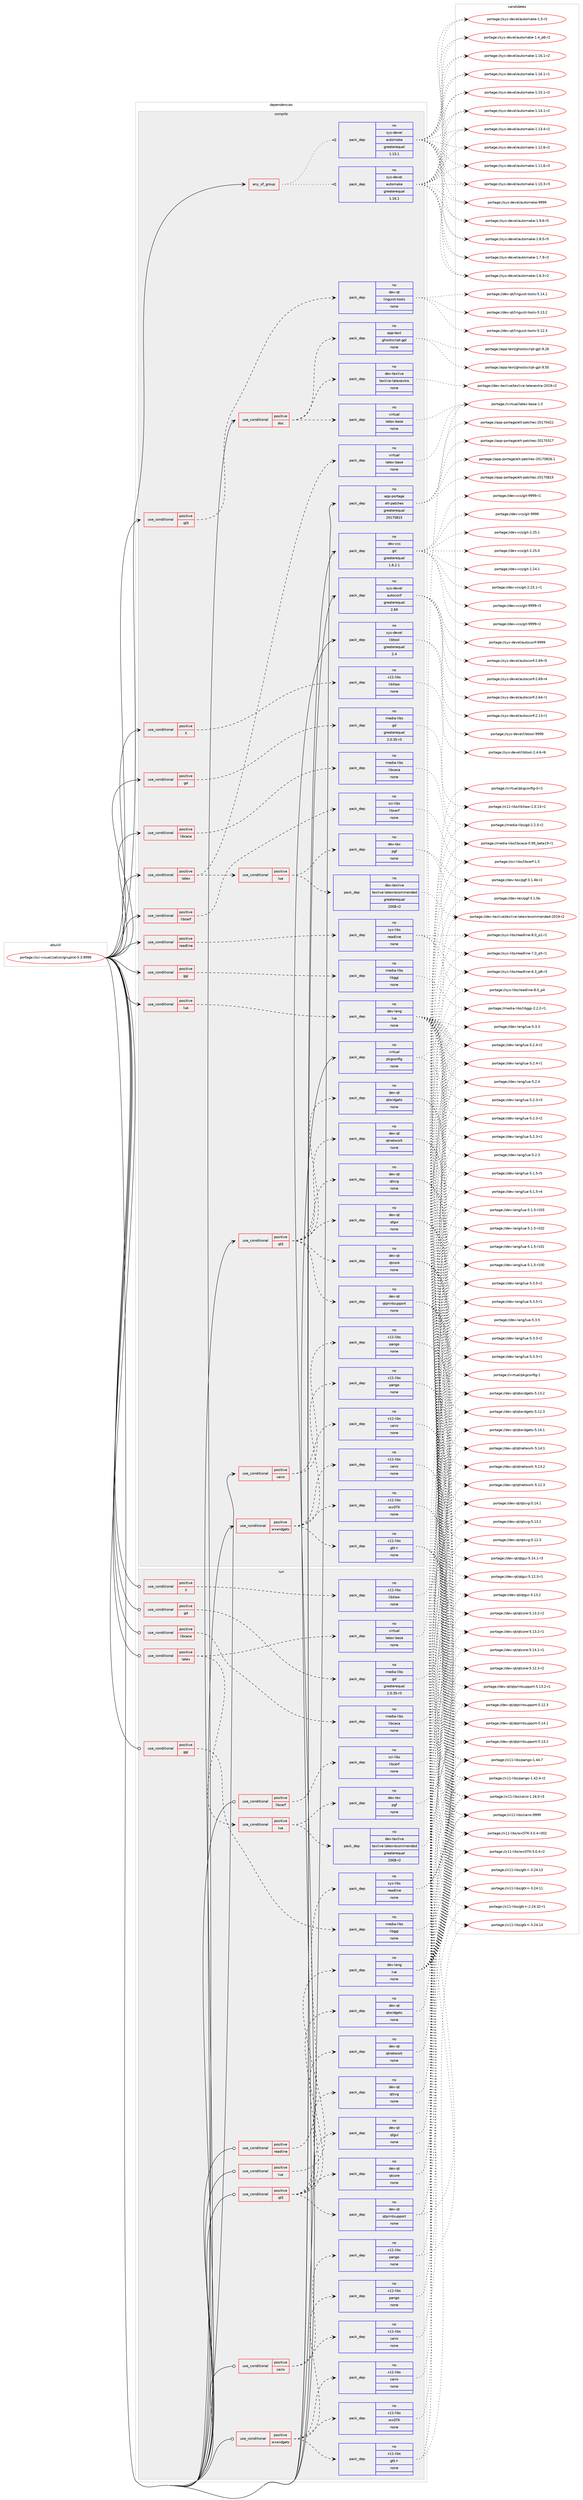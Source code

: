 digraph prolog {

# *************
# Graph options
# *************

newrank=true;
concentrate=true;
compound=true;
graph [rankdir=LR,fontname=Helvetica,fontsize=10,ranksep=1.5];#, ranksep=2.5, nodesep=0.2];
edge  [arrowhead=vee];
node  [fontname=Helvetica,fontsize=10];

# **********
# The ebuild
# **********

subgraph cluster_leftcol {
color=gray;
rank=same;
label=<<i>ebuild</i>>;
id [label="portage://sci-visualization/gnuplot-5.3.9999", color=red, width=4, href="../sci-visualization/gnuplot-5.3.9999.svg"];
}

# ****************
# The dependencies
# ****************

subgraph cluster_midcol {
color=gray;
label=<<i>dependencies</i>>;
subgraph cluster_compile {
fillcolor="#eeeeee";
style=filled;
label=<<i>compile</i>>;
subgraph any748 {
dependency34612 [label=<<TABLE BORDER="0" CELLBORDER="1" CELLSPACING="0" CELLPADDING="4"><TR><TD CELLPADDING="10">any_of_group</TD></TR></TABLE>>, shape=none, color=red];subgraph pack27714 {
dependency34613 [label=<<TABLE BORDER="0" CELLBORDER="1" CELLSPACING="0" CELLPADDING="4" WIDTH="220"><TR><TD ROWSPAN="6" CELLPADDING="30">pack_dep</TD></TR><TR><TD WIDTH="110">no</TD></TR><TR><TD>sys-devel</TD></TR><TR><TD>automake</TD></TR><TR><TD>greaterequal</TD></TR><TR><TD>1.16.1</TD></TR></TABLE>>, shape=none, color=blue];
}
dependency34612:e -> dependency34613:w [weight=20,style="dotted",arrowhead="oinv"];
subgraph pack27715 {
dependency34614 [label=<<TABLE BORDER="0" CELLBORDER="1" CELLSPACING="0" CELLPADDING="4" WIDTH="220"><TR><TD ROWSPAN="6" CELLPADDING="30">pack_dep</TD></TR><TR><TD WIDTH="110">no</TD></TR><TR><TD>sys-devel</TD></TR><TR><TD>automake</TD></TR><TR><TD>greaterequal</TD></TR><TR><TD>1.15.1</TD></TR></TABLE>>, shape=none, color=blue];
}
dependency34612:e -> dependency34614:w [weight=20,style="dotted",arrowhead="oinv"];
}
id:e -> dependency34612:w [weight=20,style="solid",arrowhead="vee"];
subgraph cond6140 {
dependency34615 [label=<<TABLE BORDER="0" CELLBORDER="1" CELLSPACING="0" CELLPADDING="4"><TR><TD ROWSPAN="3" CELLPADDING="10">use_conditional</TD></TR><TR><TD>positive</TD></TR><TR><TD>X</TD></TR></TABLE>>, shape=none, color=red];
subgraph pack27716 {
dependency34616 [label=<<TABLE BORDER="0" CELLBORDER="1" CELLSPACING="0" CELLPADDING="4" WIDTH="220"><TR><TD ROWSPAN="6" CELLPADDING="30">pack_dep</TD></TR><TR><TD WIDTH="110">no</TD></TR><TR><TD>x11-libs</TD></TR><TR><TD>libXaw</TD></TR><TR><TD>none</TD></TR><TR><TD></TD></TR></TABLE>>, shape=none, color=blue];
}
dependency34615:e -> dependency34616:w [weight=20,style="dashed",arrowhead="vee"];
}
id:e -> dependency34615:w [weight=20,style="solid",arrowhead="vee"];
subgraph cond6141 {
dependency34617 [label=<<TABLE BORDER="0" CELLBORDER="1" CELLSPACING="0" CELLPADDING="4"><TR><TD ROWSPAN="3" CELLPADDING="10">use_conditional</TD></TR><TR><TD>positive</TD></TR><TR><TD>cairo</TD></TR></TABLE>>, shape=none, color=red];
subgraph pack27717 {
dependency34618 [label=<<TABLE BORDER="0" CELLBORDER="1" CELLSPACING="0" CELLPADDING="4" WIDTH="220"><TR><TD ROWSPAN="6" CELLPADDING="30">pack_dep</TD></TR><TR><TD WIDTH="110">no</TD></TR><TR><TD>x11-libs</TD></TR><TR><TD>cairo</TD></TR><TR><TD>none</TD></TR><TR><TD></TD></TR></TABLE>>, shape=none, color=blue];
}
dependency34617:e -> dependency34618:w [weight=20,style="dashed",arrowhead="vee"];
subgraph pack27718 {
dependency34619 [label=<<TABLE BORDER="0" CELLBORDER="1" CELLSPACING="0" CELLPADDING="4" WIDTH="220"><TR><TD ROWSPAN="6" CELLPADDING="30">pack_dep</TD></TR><TR><TD WIDTH="110">no</TD></TR><TR><TD>x11-libs</TD></TR><TR><TD>pango</TD></TR><TR><TD>none</TD></TR><TR><TD></TD></TR></TABLE>>, shape=none, color=blue];
}
dependency34617:e -> dependency34619:w [weight=20,style="dashed",arrowhead="vee"];
}
id:e -> dependency34617:w [weight=20,style="solid",arrowhead="vee"];
subgraph cond6142 {
dependency34620 [label=<<TABLE BORDER="0" CELLBORDER="1" CELLSPACING="0" CELLPADDING="4"><TR><TD ROWSPAN="3" CELLPADDING="10">use_conditional</TD></TR><TR><TD>positive</TD></TR><TR><TD>doc</TD></TR></TABLE>>, shape=none, color=red];
subgraph pack27719 {
dependency34621 [label=<<TABLE BORDER="0" CELLBORDER="1" CELLSPACING="0" CELLPADDING="4" WIDTH="220"><TR><TD ROWSPAN="6" CELLPADDING="30">pack_dep</TD></TR><TR><TD WIDTH="110">no</TD></TR><TR><TD>virtual</TD></TR><TR><TD>latex-base</TD></TR><TR><TD>none</TD></TR><TR><TD></TD></TR></TABLE>>, shape=none, color=blue];
}
dependency34620:e -> dependency34621:w [weight=20,style="dashed",arrowhead="vee"];
subgraph pack27720 {
dependency34622 [label=<<TABLE BORDER="0" CELLBORDER="1" CELLSPACING="0" CELLPADDING="4" WIDTH="220"><TR><TD ROWSPAN="6" CELLPADDING="30">pack_dep</TD></TR><TR><TD WIDTH="110">no</TD></TR><TR><TD>dev-texlive</TD></TR><TR><TD>texlive-latexextra</TD></TR><TR><TD>none</TD></TR><TR><TD></TD></TR></TABLE>>, shape=none, color=blue];
}
dependency34620:e -> dependency34622:w [weight=20,style="dashed",arrowhead="vee"];
subgraph pack27721 {
dependency34623 [label=<<TABLE BORDER="0" CELLBORDER="1" CELLSPACING="0" CELLPADDING="4" WIDTH="220"><TR><TD ROWSPAN="6" CELLPADDING="30">pack_dep</TD></TR><TR><TD WIDTH="110">no</TD></TR><TR><TD>app-text</TD></TR><TR><TD>ghostscript-gpl</TD></TR><TR><TD>none</TD></TR><TR><TD></TD></TR></TABLE>>, shape=none, color=blue];
}
dependency34620:e -> dependency34623:w [weight=20,style="dashed",arrowhead="vee"];
}
id:e -> dependency34620:w [weight=20,style="solid",arrowhead="vee"];
subgraph cond6143 {
dependency34624 [label=<<TABLE BORDER="0" CELLBORDER="1" CELLSPACING="0" CELLPADDING="4"><TR><TD ROWSPAN="3" CELLPADDING="10">use_conditional</TD></TR><TR><TD>positive</TD></TR><TR><TD>gd</TD></TR></TABLE>>, shape=none, color=red];
subgraph pack27722 {
dependency34625 [label=<<TABLE BORDER="0" CELLBORDER="1" CELLSPACING="0" CELLPADDING="4" WIDTH="220"><TR><TD ROWSPAN="6" CELLPADDING="30">pack_dep</TD></TR><TR><TD WIDTH="110">no</TD></TR><TR><TD>media-libs</TD></TR><TR><TD>gd</TD></TR><TR><TD>greaterequal</TD></TR><TR><TD>2.0.35-r3</TD></TR></TABLE>>, shape=none, color=blue];
}
dependency34624:e -> dependency34625:w [weight=20,style="dashed",arrowhead="vee"];
}
id:e -> dependency34624:w [weight=20,style="solid",arrowhead="vee"];
subgraph cond6144 {
dependency34626 [label=<<TABLE BORDER="0" CELLBORDER="1" CELLSPACING="0" CELLPADDING="4"><TR><TD ROWSPAN="3" CELLPADDING="10">use_conditional</TD></TR><TR><TD>positive</TD></TR><TR><TD>ggi</TD></TR></TABLE>>, shape=none, color=red];
subgraph pack27723 {
dependency34627 [label=<<TABLE BORDER="0" CELLBORDER="1" CELLSPACING="0" CELLPADDING="4" WIDTH="220"><TR><TD ROWSPAN="6" CELLPADDING="30">pack_dep</TD></TR><TR><TD WIDTH="110">no</TD></TR><TR><TD>media-libs</TD></TR><TR><TD>libggi</TD></TR><TR><TD>none</TD></TR><TR><TD></TD></TR></TABLE>>, shape=none, color=blue];
}
dependency34626:e -> dependency34627:w [weight=20,style="dashed",arrowhead="vee"];
}
id:e -> dependency34626:w [weight=20,style="solid",arrowhead="vee"];
subgraph cond6145 {
dependency34628 [label=<<TABLE BORDER="0" CELLBORDER="1" CELLSPACING="0" CELLPADDING="4"><TR><TD ROWSPAN="3" CELLPADDING="10">use_conditional</TD></TR><TR><TD>positive</TD></TR><TR><TD>latex</TD></TR></TABLE>>, shape=none, color=red];
subgraph pack27724 {
dependency34629 [label=<<TABLE BORDER="0" CELLBORDER="1" CELLSPACING="0" CELLPADDING="4" WIDTH="220"><TR><TD ROWSPAN="6" CELLPADDING="30">pack_dep</TD></TR><TR><TD WIDTH="110">no</TD></TR><TR><TD>virtual</TD></TR><TR><TD>latex-base</TD></TR><TR><TD>none</TD></TR><TR><TD></TD></TR></TABLE>>, shape=none, color=blue];
}
dependency34628:e -> dependency34629:w [weight=20,style="dashed",arrowhead="vee"];
subgraph cond6146 {
dependency34630 [label=<<TABLE BORDER="0" CELLBORDER="1" CELLSPACING="0" CELLPADDING="4"><TR><TD ROWSPAN="3" CELLPADDING="10">use_conditional</TD></TR><TR><TD>positive</TD></TR><TR><TD>lua</TD></TR></TABLE>>, shape=none, color=red];
subgraph pack27725 {
dependency34631 [label=<<TABLE BORDER="0" CELLBORDER="1" CELLSPACING="0" CELLPADDING="4" WIDTH="220"><TR><TD ROWSPAN="6" CELLPADDING="30">pack_dep</TD></TR><TR><TD WIDTH="110">no</TD></TR><TR><TD>dev-tex</TD></TR><TR><TD>pgf</TD></TR><TR><TD>none</TD></TR><TR><TD></TD></TR></TABLE>>, shape=none, color=blue];
}
dependency34630:e -> dependency34631:w [weight=20,style="dashed",arrowhead="vee"];
subgraph pack27726 {
dependency34632 [label=<<TABLE BORDER="0" CELLBORDER="1" CELLSPACING="0" CELLPADDING="4" WIDTH="220"><TR><TD ROWSPAN="6" CELLPADDING="30">pack_dep</TD></TR><TR><TD WIDTH="110">no</TD></TR><TR><TD>dev-texlive</TD></TR><TR><TD>texlive-latexrecommended</TD></TR><TR><TD>greaterequal</TD></TR><TR><TD>2008-r2</TD></TR></TABLE>>, shape=none, color=blue];
}
dependency34630:e -> dependency34632:w [weight=20,style="dashed",arrowhead="vee"];
}
dependency34628:e -> dependency34630:w [weight=20,style="dashed",arrowhead="vee"];
}
id:e -> dependency34628:w [weight=20,style="solid",arrowhead="vee"];
subgraph cond6147 {
dependency34633 [label=<<TABLE BORDER="0" CELLBORDER="1" CELLSPACING="0" CELLPADDING="4"><TR><TD ROWSPAN="3" CELLPADDING="10">use_conditional</TD></TR><TR><TD>positive</TD></TR><TR><TD>libcaca</TD></TR></TABLE>>, shape=none, color=red];
subgraph pack27727 {
dependency34634 [label=<<TABLE BORDER="0" CELLBORDER="1" CELLSPACING="0" CELLPADDING="4" WIDTH="220"><TR><TD ROWSPAN="6" CELLPADDING="30">pack_dep</TD></TR><TR><TD WIDTH="110">no</TD></TR><TR><TD>media-libs</TD></TR><TR><TD>libcaca</TD></TR><TR><TD>none</TD></TR><TR><TD></TD></TR></TABLE>>, shape=none, color=blue];
}
dependency34633:e -> dependency34634:w [weight=20,style="dashed",arrowhead="vee"];
}
id:e -> dependency34633:w [weight=20,style="solid",arrowhead="vee"];
subgraph cond6148 {
dependency34635 [label=<<TABLE BORDER="0" CELLBORDER="1" CELLSPACING="0" CELLPADDING="4"><TR><TD ROWSPAN="3" CELLPADDING="10">use_conditional</TD></TR><TR><TD>positive</TD></TR><TR><TD>libcerf</TD></TR></TABLE>>, shape=none, color=red];
subgraph pack27728 {
dependency34636 [label=<<TABLE BORDER="0" CELLBORDER="1" CELLSPACING="0" CELLPADDING="4" WIDTH="220"><TR><TD ROWSPAN="6" CELLPADDING="30">pack_dep</TD></TR><TR><TD WIDTH="110">no</TD></TR><TR><TD>sci-libs</TD></TR><TR><TD>libcerf</TD></TR><TR><TD>none</TD></TR><TR><TD></TD></TR></TABLE>>, shape=none, color=blue];
}
dependency34635:e -> dependency34636:w [weight=20,style="dashed",arrowhead="vee"];
}
id:e -> dependency34635:w [weight=20,style="solid",arrowhead="vee"];
subgraph cond6149 {
dependency34637 [label=<<TABLE BORDER="0" CELLBORDER="1" CELLSPACING="0" CELLPADDING="4"><TR><TD ROWSPAN="3" CELLPADDING="10">use_conditional</TD></TR><TR><TD>positive</TD></TR><TR><TD>lua</TD></TR></TABLE>>, shape=none, color=red];
subgraph pack27729 {
dependency34638 [label=<<TABLE BORDER="0" CELLBORDER="1" CELLSPACING="0" CELLPADDING="4" WIDTH="220"><TR><TD ROWSPAN="6" CELLPADDING="30">pack_dep</TD></TR><TR><TD WIDTH="110">no</TD></TR><TR><TD>dev-lang</TD></TR><TR><TD>lua</TD></TR><TR><TD>none</TD></TR><TR><TD></TD></TR></TABLE>>, shape=none, color=blue];
}
dependency34637:e -> dependency34638:w [weight=20,style="dashed",arrowhead="vee"];
}
id:e -> dependency34637:w [weight=20,style="solid",arrowhead="vee"];
subgraph cond6150 {
dependency34639 [label=<<TABLE BORDER="0" CELLBORDER="1" CELLSPACING="0" CELLPADDING="4"><TR><TD ROWSPAN="3" CELLPADDING="10">use_conditional</TD></TR><TR><TD>positive</TD></TR><TR><TD>qt5</TD></TR></TABLE>>, shape=none, color=red];
subgraph pack27730 {
dependency34640 [label=<<TABLE BORDER="0" CELLBORDER="1" CELLSPACING="0" CELLPADDING="4" WIDTH="220"><TR><TD ROWSPAN="6" CELLPADDING="30">pack_dep</TD></TR><TR><TD WIDTH="110">no</TD></TR><TR><TD>dev-qt</TD></TR><TR><TD>linguist-tools</TD></TR><TR><TD>none</TD></TR><TR><TD></TD></TR></TABLE>>, shape=none, color=blue];
}
dependency34639:e -> dependency34640:w [weight=20,style="dashed",arrowhead="vee"];
}
id:e -> dependency34639:w [weight=20,style="solid",arrowhead="vee"];
subgraph cond6151 {
dependency34641 [label=<<TABLE BORDER="0" CELLBORDER="1" CELLSPACING="0" CELLPADDING="4"><TR><TD ROWSPAN="3" CELLPADDING="10">use_conditional</TD></TR><TR><TD>positive</TD></TR><TR><TD>qt5</TD></TR></TABLE>>, shape=none, color=red];
subgraph pack27731 {
dependency34642 [label=<<TABLE BORDER="0" CELLBORDER="1" CELLSPACING="0" CELLPADDING="4" WIDTH="220"><TR><TD ROWSPAN="6" CELLPADDING="30">pack_dep</TD></TR><TR><TD WIDTH="110">no</TD></TR><TR><TD>dev-qt</TD></TR><TR><TD>qtcore</TD></TR><TR><TD>none</TD></TR><TR><TD></TD></TR></TABLE>>, shape=none, color=blue];
}
dependency34641:e -> dependency34642:w [weight=20,style="dashed",arrowhead="vee"];
subgraph pack27732 {
dependency34643 [label=<<TABLE BORDER="0" CELLBORDER="1" CELLSPACING="0" CELLPADDING="4" WIDTH="220"><TR><TD ROWSPAN="6" CELLPADDING="30">pack_dep</TD></TR><TR><TD WIDTH="110">no</TD></TR><TR><TD>dev-qt</TD></TR><TR><TD>qtgui</TD></TR><TR><TD>none</TD></TR><TR><TD></TD></TR></TABLE>>, shape=none, color=blue];
}
dependency34641:e -> dependency34643:w [weight=20,style="dashed",arrowhead="vee"];
subgraph pack27733 {
dependency34644 [label=<<TABLE BORDER="0" CELLBORDER="1" CELLSPACING="0" CELLPADDING="4" WIDTH="220"><TR><TD ROWSPAN="6" CELLPADDING="30">pack_dep</TD></TR><TR><TD WIDTH="110">no</TD></TR><TR><TD>dev-qt</TD></TR><TR><TD>qtnetwork</TD></TR><TR><TD>none</TD></TR><TR><TD></TD></TR></TABLE>>, shape=none, color=blue];
}
dependency34641:e -> dependency34644:w [weight=20,style="dashed",arrowhead="vee"];
subgraph pack27734 {
dependency34645 [label=<<TABLE BORDER="0" CELLBORDER="1" CELLSPACING="0" CELLPADDING="4" WIDTH="220"><TR><TD ROWSPAN="6" CELLPADDING="30">pack_dep</TD></TR><TR><TD WIDTH="110">no</TD></TR><TR><TD>dev-qt</TD></TR><TR><TD>qtprintsupport</TD></TR><TR><TD>none</TD></TR><TR><TD></TD></TR></TABLE>>, shape=none, color=blue];
}
dependency34641:e -> dependency34645:w [weight=20,style="dashed",arrowhead="vee"];
subgraph pack27735 {
dependency34646 [label=<<TABLE BORDER="0" CELLBORDER="1" CELLSPACING="0" CELLPADDING="4" WIDTH="220"><TR><TD ROWSPAN="6" CELLPADDING="30">pack_dep</TD></TR><TR><TD WIDTH="110">no</TD></TR><TR><TD>dev-qt</TD></TR><TR><TD>qtsvg</TD></TR><TR><TD>none</TD></TR><TR><TD></TD></TR></TABLE>>, shape=none, color=blue];
}
dependency34641:e -> dependency34646:w [weight=20,style="dashed",arrowhead="vee"];
subgraph pack27736 {
dependency34647 [label=<<TABLE BORDER="0" CELLBORDER="1" CELLSPACING="0" CELLPADDING="4" WIDTH="220"><TR><TD ROWSPAN="6" CELLPADDING="30">pack_dep</TD></TR><TR><TD WIDTH="110">no</TD></TR><TR><TD>dev-qt</TD></TR><TR><TD>qtwidgets</TD></TR><TR><TD>none</TD></TR><TR><TD></TD></TR></TABLE>>, shape=none, color=blue];
}
dependency34641:e -> dependency34647:w [weight=20,style="dashed",arrowhead="vee"];
}
id:e -> dependency34641:w [weight=20,style="solid",arrowhead="vee"];
subgraph cond6152 {
dependency34648 [label=<<TABLE BORDER="0" CELLBORDER="1" CELLSPACING="0" CELLPADDING="4"><TR><TD ROWSPAN="3" CELLPADDING="10">use_conditional</TD></TR><TR><TD>positive</TD></TR><TR><TD>readline</TD></TR></TABLE>>, shape=none, color=red];
subgraph pack27737 {
dependency34649 [label=<<TABLE BORDER="0" CELLBORDER="1" CELLSPACING="0" CELLPADDING="4" WIDTH="220"><TR><TD ROWSPAN="6" CELLPADDING="30">pack_dep</TD></TR><TR><TD WIDTH="110">no</TD></TR><TR><TD>sys-libs</TD></TR><TR><TD>readline</TD></TR><TR><TD>none</TD></TR><TR><TD></TD></TR></TABLE>>, shape=none, color=blue];
}
dependency34648:e -> dependency34649:w [weight=20,style="dashed",arrowhead="vee"];
}
id:e -> dependency34648:w [weight=20,style="solid",arrowhead="vee"];
subgraph cond6153 {
dependency34650 [label=<<TABLE BORDER="0" CELLBORDER="1" CELLSPACING="0" CELLPADDING="4"><TR><TD ROWSPAN="3" CELLPADDING="10">use_conditional</TD></TR><TR><TD>positive</TD></TR><TR><TD>wxwidgets</TD></TR></TABLE>>, shape=none, color=red];
subgraph pack27738 {
dependency34651 [label=<<TABLE BORDER="0" CELLBORDER="1" CELLSPACING="0" CELLPADDING="4" WIDTH="220"><TR><TD ROWSPAN="6" CELLPADDING="30">pack_dep</TD></TR><TR><TD WIDTH="110">no</TD></TR><TR><TD>x11-libs</TD></TR><TR><TD>wxGTK</TD></TR><TR><TD>none</TD></TR><TR><TD></TD></TR></TABLE>>, shape=none, color=blue];
}
dependency34650:e -> dependency34651:w [weight=20,style="dashed",arrowhead="vee"];
subgraph pack27739 {
dependency34652 [label=<<TABLE BORDER="0" CELLBORDER="1" CELLSPACING="0" CELLPADDING="4" WIDTH="220"><TR><TD ROWSPAN="6" CELLPADDING="30">pack_dep</TD></TR><TR><TD WIDTH="110">no</TD></TR><TR><TD>x11-libs</TD></TR><TR><TD>cairo</TD></TR><TR><TD>none</TD></TR><TR><TD></TD></TR></TABLE>>, shape=none, color=blue];
}
dependency34650:e -> dependency34652:w [weight=20,style="dashed",arrowhead="vee"];
subgraph pack27740 {
dependency34653 [label=<<TABLE BORDER="0" CELLBORDER="1" CELLSPACING="0" CELLPADDING="4" WIDTH="220"><TR><TD ROWSPAN="6" CELLPADDING="30">pack_dep</TD></TR><TR><TD WIDTH="110">no</TD></TR><TR><TD>x11-libs</TD></TR><TR><TD>pango</TD></TR><TR><TD>none</TD></TR><TR><TD></TD></TR></TABLE>>, shape=none, color=blue];
}
dependency34650:e -> dependency34653:w [weight=20,style="dashed",arrowhead="vee"];
subgraph pack27741 {
dependency34654 [label=<<TABLE BORDER="0" CELLBORDER="1" CELLSPACING="0" CELLPADDING="4" WIDTH="220"><TR><TD ROWSPAN="6" CELLPADDING="30">pack_dep</TD></TR><TR><TD WIDTH="110">no</TD></TR><TR><TD>x11-libs</TD></TR><TR><TD>gtk+</TD></TR><TR><TD>none</TD></TR><TR><TD></TD></TR></TABLE>>, shape=none, color=blue];
}
dependency34650:e -> dependency34654:w [weight=20,style="dashed",arrowhead="vee"];
}
id:e -> dependency34650:w [weight=20,style="solid",arrowhead="vee"];
subgraph pack27742 {
dependency34655 [label=<<TABLE BORDER="0" CELLBORDER="1" CELLSPACING="0" CELLPADDING="4" WIDTH="220"><TR><TD ROWSPAN="6" CELLPADDING="30">pack_dep</TD></TR><TR><TD WIDTH="110">no</TD></TR><TR><TD>app-portage</TD></TR><TR><TD>elt-patches</TD></TR><TR><TD>greaterequal</TD></TR><TR><TD>20170815</TD></TR></TABLE>>, shape=none, color=blue];
}
id:e -> dependency34655:w [weight=20,style="solid",arrowhead="vee"];
subgraph pack27743 {
dependency34656 [label=<<TABLE BORDER="0" CELLBORDER="1" CELLSPACING="0" CELLPADDING="4" WIDTH="220"><TR><TD ROWSPAN="6" CELLPADDING="30">pack_dep</TD></TR><TR><TD WIDTH="110">no</TD></TR><TR><TD>dev-vcs</TD></TR><TR><TD>git</TD></TR><TR><TD>greaterequal</TD></TR><TR><TD>1.8.2.1</TD></TR></TABLE>>, shape=none, color=blue];
}
id:e -> dependency34656:w [weight=20,style="solid",arrowhead="vee"];
subgraph pack27744 {
dependency34657 [label=<<TABLE BORDER="0" CELLBORDER="1" CELLSPACING="0" CELLPADDING="4" WIDTH="220"><TR><TD ROWSPAN="6" CELLPADDING="30">pack_dep</TD></TR><TR><TD WIDTH="110">no</TD></TR><TR><TD>sys-devel</TD></TR><TR><TD>autoconf</TD></TR><TR><TD>greaterequal</TD></TR><TR><TD>2.69</TD></TR></TABLE>>, shape=none, color=blue];
}
id:e -> dependency34657:w [weight=20,style="solid",arrowhead="vee"];
subgraph pack27745 {
dependency34658 [label=<<TABLE BORDER="0" CELLBORDER="1" CELLSPACING="0" CELLPADDING="4" WIDTH="220"><TR><TD ROWSPAN="6" CELLPADDING="30">pack_dep</TD></TR><TR><TD WIDTH="110">no</TD></TR><TR><TD>sys-devel</TD></TR><TR><TD>libtool</TD></TR><TR><TD>greaterequal</TD></TR><TR><TD>2.4</TD></TR></TABLE>>, shape=none, color=blue];
}
id:e -> dependency34658:w [weight=20,style="solid",arrowhead="vee"];
subgraph pack27746 {
dependency34659 [label=<<TABLE BORDER="0" CELLBORDER="1" CELLSPACING="0" CELLPADDING="4" WIDTH="220"><TR><TD ROWSPAN="6" CELLPADDING="30">pack_dep</TD></TR><TR><TD WIDTH="110">no</TD></TR><TR><TD>virtual</TD></TR><TR><TD>pkgconfig</TD></TR><TR><TD>none</TD></TR><TR><TD></TD></TR></TABLE>>, shape=none, color=blue];
}
id:e -> dependency34659:w [weight=20,style="solid",arrowhead="vee"];
}
subgraph cluster_compileandrun {
fillcolor="#eeeeee";
style=filled;
label=<<i>compile and run</i>>;
}
subgraph cluster_run {
fillcolor="#eeeeee";
style=filled;
label=<<i>run</i>>;
subgraph cond6154 {
dependency34660 [label=<<TABLE BORDER="0" CELLBORDER="1" CELLSPACING="0" CELLPADDING="4"><TR><TD ROWSPAN="3" CELLPADDING="10">use_conditional</TD></TR><TR><TD>positive</TD></TR><TR><TD>X</TD></TR></TABLE>>, shape=none, color=red];
subgraph pack27747 {
dependency34661 [label=<<TABLE BORDER="0" CELLBORDER="1" CELLSPACING="0" CELLPADDING="4" WIDTH="220"><TR><TD ROWSPAN="6" CELLPADDING="30">pack_dep</TD></TR><TR><TD WIDTH="110">no</TD></TR><TR><TD>x11-libs</TD></TR><TR><TD>libXaw</TD></TR><TR><TD>none</TD></TR><TR><TD></TD></TR></TABLE>>, shape=none, color=blue];
}
dependency34660:e -> dependency34661:w [weight=20,style="dashed",arrowhead="vee"];
}
id:e -> dependency34660:w [weight=20,style="solid",arrowhead="odot"];
subgraph cond6155 {
dependency34662 [label=<<TABLE BORDER="0" CELLBORDER="1" CELLSPACING="0" CELLPADDING="4"><TR><TD ROWSPAN="3" CELLPADDING="10">use_conditional</TD></TR><TR><TD>positive</TD></TR><TR><TD>cairo</TD></TR></TABLE>>, shape=none, color=red];
subgraph pack27748 {
dependency34663 [label=<<TABLE BORDER="0" CELLBORDER="1" CELLSPACING="0" CELLPADDING="4" WIDTH="220"><TR><TD ROWSPAN="6" CELLPADDING="30">pack_dep</TD></TR><TR><TD WIDTH="110">no</TD></TR><TR><TD>x11-libs</TD></TR><TR><TD>cairo</TD></TR><TR><TD>none</TD></TR><TR><TD></TD></TR></TABLE>>, shape=none, color=blue];
}
dependency34662:e -> dependency34663:w [weight=20,style="dashed",arrowhead="vee"];
subgraph pack27749 {
dependency34664 [label=<<TABLE BORDER="0" CELLBORDER="1" CELLSPACING="0" CELLPADDING="4" WIDTH="220"><TR><TD ROWSPAN="6" CELLPADDING="30">pack_dep</TD></TR><TR><TD WIDTH="110">no</TD></TR><TR><TD>x11-libs</TD></TR><TR><TD>pango</TD></TR><TR><TD>none</TD></TR><TR><TD></TD></TR></TABLE>>, shape=none, color=blue];
}
dependency34662:e -> dependency34664:w [weight=20,style="dashed",arrowhead="vee"];
}
id:e -> dependency34662:w [weight=20,style="solid",arrowhead="odot"];
subgraph cond6156 {
dependency34665 [label=<<TABLE BORDER="0" CELLBORDER="1" CELLSPACING="0" CELLPADDING="4"><TR><TD ROWSPAN="3" CELLPADDING="10">use_conditional</TD></TR><TR><TD>positive</TD></TR><TR><TD>gd</TD></TR></TABLE>>, shape=none, color=red];
subgraph pack27750 {
dependency34666 [label=<<TABLE BORDER="0" CELLBORDER="1" CELLSPACING="0" CELLPADDING="4" WIDTH="220"><TR><TD ROWSPAN="6" CELLPADDING="30">pack_dep</TD></TR><TR><TD WIDTH="110">no</TD></TR><TR><TD>media-libs</TD></TR><TR><TD>gd</TD></TR><TR><TD>greaterequal</TD></TR><TR><TD>2.0.35-r3</TD></TR></TABLE>>, shape=none, color=blue];
}
dependency34665:e -> dependency34666:w [weight=20,style="dashed",arrowhead="vee"];
}
id:e -> dependency34665:w [weight=20,style="solid",arrowhead="odot"];
subgraph cond6157 {
dependency34667 [label=<<TABLE BORDER="0" CELLBORDER="1" CELLSPACING="0" CELLPADDING="4"><TR><TD ROWSPAN="3" CELLPADDING="10">use_conditional</TD></TR><TR><TD>positive</TD></TR><TR><TD>ggi</TD></TR></TABLE>>, shape=none, color=red];
subgraph pack27751 {
dependency34668 [label=<<TABLE BORDER="0" CELLBORDER="1" CELLSPACING="0" CELLPADDING="4" WIDTH="220"><TR><TD ROWSPAN="6" CELLPADDING="30">pack_dep</TD></TR><TR><TD WIDTH="110">no</TD></TR><TR><TD>media-libs</TD></TR><TR><TD>libggi</TD></TR><TR><TD>none</TD></TR><TR><TD></TD></TR></TABLE>>, shape=none, color=blue];
}
dependency34667:e -> dependency34668:w [weight=20,style="dashed",arrowhead="vee"];
}
id:e -> dependency34667:w [weight=20,style="solid",arrowhead="odot"];
subgraph cond6158 {
dependency34669 [label=<<TABLE BORDER="0" CELLBORDER="1" CELLSPACING="0" CELLPADDING="4"><TR><TD ROWSPAN="3" CELLPADDING="10">use_conditional</TD></TR><TR><TD>positive</TD></TR><TR><TD>latex</TD></TR></TABLE>>, shape=none, color=red];
subgraph pack27752 {
dependency34670 [label=<<TABLE BORDER="0" CELLBORDER="1" CELLSPACING="0" CELLPADDING="4" WIDTH="220"><TR><TD ROWSPAN="6" CELLPADDING="30">pack_dep</TD></TR><TR><TD WIDTH="110">no</TD></TR><TR><TD>virtual</TD></TR><TR><TD>latex-base</TD></TR><TR><TD>none</TD></TR><TR><TD></TD></TR></TABLE>>, shape=none, color=blue];
}
dependency34669:e -> dependency34670:w [weight=20,style="dashed",arrowhead="vee"];
subgraph cond6159 {
dependency34671 [label=<<TABLE BORDER="0" CELLBORDER="1" CELLSPACING="0" CELLPADDING="4"><TR><TD ROWSPAN="3" CELLPADDING="10">use_conditional</TD></TR><TR><TD>positive</TD></TR><TR><TD>lua</TD></TR></TABLE>>, shape=none, color=red];
subgraph pack27753 {
dependency34672 [label=<<TABLE BORDER="0" CELLBORDER="1" CELLSPACING="0" CELLPADDING="4" WIDTH="220"><TR><TD ROWSPAN="6" CELLPADDING="30">pack_dep</TD></TR><TR><TD WIDTH="110">no</TD></TR><TR><TD>dev-tex</TD></TR><TR><TD>pgf</TD></TR><TR><TD>none</TD></TR><TR><TD></TD></TR></TABLE>>, shape=none, color=blue];
}
dependency34671:e -> dependency34672:w [weight=20,style="dashed",arrowhead="vee"];
subgraph pack27754 {
dependency34673 [label=<<TABLE BORDER="0" CELLBORDER="1" CELLSPACING="0" CELLPADDING="4" WIDTH="220"><TR><TD ROWSPAN="6" CELLPADDING="30">pack_dep</TD></TR><TR><TD WIDTH="110">no</TD></TR><TR><TD>dev-texlive</TD></TR><TR><TD>texlive-latexrecommended</TD></TR><TR><TD>greaterequal</TD></TR><TR><TD>2008-r2</TD></TR></TABLE>>, shape=none, color=blue];
}
dependency34671:e -> dependency34673:w [weight=20,style="dashed",arrowhead="vee"];
}
dependency34669:e -> dependency34671:w [weight=20,style="dashed",arrowhead="vee"];
}
id:e -> dependency34669:w [weight=20,style="solid",arrowhead="odot"];
subgraph cond6160 {
dependency34674 [label=<<TABLE BORDER="0" CELLBORDER="1" CELLSPACING="0" CELLPADDING="4"><TR><TD ROWSPAN="3" CELLPADDING="10">use_conditional</TD></TR><TR><TD>positive</TD></TR><TR><TD>libcaca</TD></TR></TABLE>>, shape=none, color=red];
subgraph pack27755 {
dependency34675 [label=<<TABLE BORDER="0" CELLBORDER="1" CELLSPACING="0" CELLPADDING="4" WIDTH="220"><TR><TD ROWSPAN="6" CELLPADDING="30">pack_dep</TD></TR><TR><TD WIDTH="110">no</TD></TR><TR><TD>media-libs</TD></TR><TR><TD>libcaca</TD></TR><TR><TD>none</TD></TR><TR><TD></TD></TR></TABLE>>, shape=none, color=blue];
}
dependency34674:e -> dependency34675:w [weight=20,style="dashed",arrowhead="vee"];
}
id:e -> dependency34674:w [weight=20,style="solid",arrowhead="odot"];
subgraph cond6161 {
dependency34676 [label=<<TABLE BORDER="0" CELLBORDER="1" CELLSPACING="0" CELLPADDING="4"><TR><TD ROWSPAN="3" CELLPADDING="10">use_conditional</TD></TR><TR><TD>positive</TD></TR><TR><TD>libcerf</TD></TR></TABLE>>, shape=none, color=red];
subgraph pack27756 {
dependency34677 [label=<<TABLE BORDER="0" CELLBORDER="1" CELLSPACING="0" CELLPADDING="4" WIDTH="220"><TR><TD ROWSPAN="6" CELLPADDING="30">pack_dep</TD></TR><TR><TD WIDTH="110">no</TD></TR><TR><TD>sci-libs</TD></TR><TR><TD>libcerf</TD></TR><TR><TD>none</TD></TR><TR><TD></TD></TR></TABLE>>, shape=none, color=blue];
}
dependency34676:e -> dependency34677:w [weight=20,style="dashed",arrowhead="vee"];
}
id:e -> dependency34676:w [weight=20,style="solid",arrowhead="odot"];
subgraph cond6162 {
dependency34678 [label=<<TABLE BORDER="0" CELLBORDER="1" CELLSPACING="0" CELLPADDING="4"><TR><TD ROWSPAN="3" CELLPADDING="10">use_conditional</TD></TR><TR><TD>positive</TD></TR><TR><TD>lua</TD></TR></TABLE>>, shape=none, color=red];
subgraph pack27757 {
dependency34679 [label=<<TABLE BORDER="0" CELLBORDER="1" CELLSPACING="0" CELLPADDING="4" WIDTH="220"><TR><TD ROWSPAN="6" CELLPADDING="30">pack_dep</TD></TR><TR><TD WIDTH="110">no</TD></TR><TR><TD>dev-lang</TD></TR><TR><TD>lua</TD></TR><TR><TD>none</TD></TR><TR><TD></TD></TR></TABLE>>, shape=none, color=blue];
}
dependency34678:e -> dependency34679:w [weight=20,style="dashed",arrowhead="vee"];
}
id:e -> dependency34678:w [weight=20,style="solid",arrowhead="odot"];
subgraph cond6163 {
dependency34680 [label=<<TABLE BORDER="0" CELLBORDER="1" CELLSPACING="0" CELLPADDING="4"><TR><TD ROWSPAN="3" CELLPADDING="10">use_conditional</TD></TR><TR><TD>positive</TD></TR><TR><TD>qt5</TD></TR></TABLE>>, shape=none, color=red];
subgraph pack27758 {
dependency34681 [label=<<TABLE BORDER="0" CELLBORDER="1" CELLSPACING="0" CELLPADDING="4" WIDTH="220"><TR><TD ROWSPAN="6" CELLPADDING="30">pack_dep</TD></TR><TR><TD WIDTH="110">no</TD></TR><TR><TD>dev-qt</TD></TR><TR><TD>qtcore</TD></TR><TR><TD>none</TD></TR><TR><TD></TD></TR></TABLE>>, shape=none, color=blue];
}
dependency34680:e -> dependency34681:w [weight=20,style="dashed",arrowhead="vee"];
subgraph pack27759 {
dependency34682 [label=<<TABLE BORDER="0" CELLBORDER="1" CELLSPACING="0" CELLPADDING="4" WIDTH="220"><TR><TD ROWSPAN="6" CELLPADDING="30">pack_dep</TD></TR><TR><TD WIDTH="110">no</TD></TR><TR><TD>dev-qt</TD></TR><TR><TD>qtgui</TD></TR><TR><TD>none</TD></TR><TR><TD></TD></TR></TABLE>>, shape=none, color=blue];
}
dependency34680:e -> dependency34682:w [weight=20,style="dashed",arrowhead="vee"];
subgraph pack27760 {
dependency34683 [label=<<TABLE BORDER="0" CELLBORDER="1" CELLSPACING="0" CELLPADDING="4" WIDTH="220"><TR><TD ROWSPAN="6" CELLPADDING="30">pack_dep</TD></TR><TR><TD WIDTH="110">no</TD></TR><TR><TD>dev-qt</TD></TR><TR><TD>qtnetwork</TD></TR><TR><TD>none</TD></TR><TR><TD></TD></TR></TABLE>>, shape=none, color=blue];
}
dependency34680:e -> dependency34683:w [weight=20,style="dashed",arrowhead="vee"];
subgraph pack27761 {
dependency34684 [label=<<TABLE BORDER="0" CELLBORDER="1" CELLSPACING="0" CELLPADDING="4" WIDTH="220"><TR><TD ROWSPAN="6" CELLPADDING="30">pack_dep</TD></TR><TR><TD WIDTH="110">no</TD></TR><TR><TD>dev-qt</TD></TR><TR><TD>qtprintsupport</TD></TR><TR><TD>none</TD></TR><TR><TD></TD></TR></TABLE>>, shape=none, color=blue];
}
dependency34680:e -> dependency34684:w [weight=20,style="dashed",arrowhead="vee"];
subgraph pack27762 {
dependency34685 [label=<<TABLE BORDER="0" CELLBORDER="1" CELLSPACING="0" CELLPADDING="4" WIDTH="220"><TR><TD ROWSPAN="6" CELLPADDING="30">pack_dep</TD></TR><TR><TD WIDTH="110">no</TD></TR><TR><TD>dev-qt</TD></TR><TR><TD>qtsvg</TD></TR><TR><TD>none</TD></TR><TR><TD></TD></TR></TABLE>>, shape=none, color=blue];
}
dependency34680:e -> dependency34685:w [weight=20,style="dashed",arrowhead="vee"];
subgraph pack27763 {
dependency34686 [label=<<TABLE BORDER="0" CELLBORDER="1" CELLSPACING="0" CELLPADDING="4" WIDTH="220"><TR><TD ROWSPAN="6" CELLPADDING="30">pack_dep</TD></TR><TR><TD WIDTH="110">no</TD></TR><TR><TD>dev-qt</TD></TR><TR><TD>qtwidgets</TD></TR><TR><TD>none</TD></TR><TR><TD></TD></TR></TABLE>>, shape=none, color=blue];
}
dependency34680:e -> dependency34686:w [weight=20,style="dashed",arrowhead="vee"];
}
id:e -> dependency34680:w [weight=20,style="solid",arrowhead="odot"];
subgraph cond6164 {
dependency34687 [label=<<TABLE BORDER="0" CELLBORDER="1" CELLSPACING="0" CELLPADDING="4"><TR><TD ROWSPAN="3" CELLPADDING="10">use_conditional</TD></TR><TR><TD>positive</TD></TR><TR><TD>readline</TD></TR></TABLE>>, shape=none, color=red];
subgraph pack27764 {
dependency34688 [label=<<TABLE BORDER="0" CELLBORDER="1" CELLSPACING="0" CELLPADDING="4" WIDTH="220"><TR><TD ROWSPAN="6" CELLPADDING="30">pack_dep</TD></TR><TR><TD WIDTH="110">no</TD></TR><TR><TD>sys-libs</TD></TR><TR><TD>readline</TD></TR><TR><TD>none</TD></TR><TR><TD></TD></TR></TABLE>>, shape=none, color=blue];
}
dependency34687:e -> dependency34688:w [weight=20,style="dashed",arrowhead="vee"];
}
id:e -> dependency34687:w [weight=20,style="solid",arrowhead="odot"];
subgraph cond6165 {
dependency34689 [label=<<TABLE BORDER="0" CELLBORDER="1" CELLSPACING="0" CELLPADDING="4"><TR><TD ROWSPAN="3" CELLPADDING="10">use_conditional</TD></TR><TR><TD>positive</TD></TR><TR><TD>wxwidgets</TD></TR></TABLE>>, shape=none, color=red];
subgraph pack27765 {
dependency34690 [label=<<TABLE BORDER="0" CELLBORDER="1" CELLSPACING="0" CELLPADDING="4" WIDTH="220"><TR><TD ROWSPAN="6" CELLPADDING="30">pack_dep</TD></TR><TR><TD WIDTH="110">no</TD></TR><TR><TD>x11-libs</TD></TR><TR><TD>wxGTK</TD></TR><TR><TD>none</TD></TR><TR><TD></TD></TR></TABLE>>, shape=none, color=blue];
}
dependency34689:e -> dependency34690:w [weight=20,style="dashed",arrowhead="vee"];
subgraph pack27766 {
dependency34691 [label=<<TABLE BORDER="0" CELLBORDER="1" CELLSPACING="0" CELLPADDING="4" WIDTH="220"><TR><TD ROWSPAN="6" CELLPADDING="30">pack_dep</TD></TR><TR><TD WIDTH="110">no</TD></TR><TR><TD>x11-libs</TD></TR><TR><TD>cairo</TD></TR><TR><TD>none</TD></TR><TR><TD></TD></TR></TABLE>>, shape=none, color=blue];
}
dependency34689:e -> dependency34691:w [weight=20,style="dashed",arrowhead="vee"];
subgraph pack27767 {
dependency34692 [label=<<TABLE BORDER="0" CELLBORDER="1" CELLSPACING="0" CELLPADDING="4" WIDTH="220"><TR><TD ROWSPAN="6" CELLPADDING="30">pack_dep</TD></TR><TR><TD WIDTH="110">no</TD></TR><TR><TD>x11-libs</TD></TR><TR><TD>pango</TD></TR><TR><TD>none</TD></TR><TR><TD></TD></TR></TABLE>>, shape=none, color=blue];
}
dependency34689:e -> dependency34692:w [weight=20,style="dashed",arrowhead="vee"];
subgraph pack27768 {
dependency34693 [label=<<TABLE BORDER="0" CELLBORDER="1" CELLSPACING="0" CELLPADDING="4" WIDTH="220"><TR><TD ROWSPAN="6" CELLPADDING="30">pack_dep</TD></TR><TR><TD WIDTH="110">no</TD></TR><TR><TD>x11-libs</TD></TR><TR><TD>gtk+</TD></TR><TR><TD>none</TD></TR><TR><TD></TD></TR></TABLE>>, shape=none, color=blue];
}
dependency34689:e -> dependency34693:w [weight=20,style="dashed",arrowhead="vee"];
}
id:e -> dependency34689:w [weight=20,style="solid",arrowhead="odot"];
}
}

# **************
# The candidates
# **************

subgraph cluster_choices {
rank=same;
color=gray;
label=<<i>candidates</i>>;

subgraph choice27714 {
color=black;
nodesep=1;
choice115121115451001011181011084797117116111109971071014557575757 [label="portage://sys-devel/automake-9999", color=red, width=4,href="../sys-devel/automake-9999.svg"];
choice115121115451001011181011084797117116111109971071014549465746544511453 [label="portage://sys-devel/automake-1.9.6-r5", color=red, width=4,href="../sys-devel/automake-1.9.6-r5.svg"];
choice115121115451001011181011084797117116111109971071014549465646534511453 [label="portage://sys-devel/automake-1.8.5-r5", color=red, width=4,href="../sys-devel/automake-1.8.5-r5.svg"];
choice115121115451001011181011084797117116111109971071014549465546574511451 [label="portage://sys-devel/automake-1.7.9-r3", color=red, width=4,href="../sys-devel/automake-1.7.9-r3.svg"];
choice115121115451001011181011084797117116111109971071014549465446514511450 [label="portage://sys-devel/automake-1.6.3-r2", color=red, width=4,href="../sys-devel/automake-1.6.3-r2.svg"];
choice11512111545100101118101108479711711611110997107101454946534511450 [label="portage://sys-devel/automake-1.5-r2", color=red, width=4,href="../sys-devel/automake-1.5-r2.svg"];
choice115121115451001011181011084797117116111109971071014549465295112544511450 [label="portage://sys-devel/automake-1.4_p6-r2", color=red, width=4,href="../sys-devel/automake-1.4_p6-r2.svg"];
choice11512111545100101118101108479711711611110997107101454946495446494511450 [label="portage://sys-devel/automake-1.16.1-r2", color=red, width=4,href="../sys-devel/automake-1.16.1-r2.svg"];
choice11512111545100101118101108479711711611110997107101454946495446494511449 [label="portage://sys-devel/automake-1.16.1-r1", color=red, width=4,href="../sys-devel/automake-1.16.1-r1.svg"];
choice11512111545100101118101108479711711611110997107101454946495346494511450 [label="portage://sys-devel/automake-1.15.1-r2", color=red, width=4,href="../sys-devel/automake-1.15.1-r2.svg"];
choice11512111545100101118101108479711711611110997107101454946495246494511450 [label="portage://sys-devel/automake-1.14.1-r2", color=red, width=4,href="../sys-devel/automake-1.14.1-r2.svg"];
choice11512111545100101118101108479711711611110997107101454946495146524511450 [label="portage://sys-devel/automake-1.13.4-r2", color=red, width=4,href="../sys-devel/automake-1.13.4-r2.svg"];
choice11512111545100101118101108479711711611110997107101454946495046544511450 [label="portage://sys-devel/automake-1.12.6-r2", color=red, width=4,href="../sys-devel/automake-1.12.6-r2.svg"];
choice11512111545100101118101108479711711611110997107101454946494946544511451 [label="portage://sys-devel/automake-1.11.6-r3", color=red, width=4,href="../sys-devel/automake-1.11.6-r3.svg"];
choice11512111545100101118101108479711711611110997107101454946494846514511451 [label="portage://sys-devel/automake-1.10.3-r3", color=red, width=4,href="../sys-devel/automake-1.10.3-r3.svg"];
dependency34613:e -> choice115121115451001011181011084797117116111109971071014557575757:w [style=dotted,weight="100"];
dependency34613:e -> choice115121115451001011181011084797117116111109971071014549465746544511453:w [style=dotted,weight="100"];
dependency34613:e -> choice115121115451001011181011084797117116111109971071014549465646534511453:w [style=dotted,weight="100"];
dependency34613:e -> choice115121115451001011181011084797117116111109971071014549465546574511451:w [style=dotted,weight="100"];
dependency34613:e -> choice115121115451001011181011084797117116111109971071014549465446514511450:w [style=dotted,weight="100"];
dependency34613:e -> choice11512111545100101118101108479711711611110997107101454946534511450:w [style=dotted,weight="100"];
dependency34613:e -> choice115121115451001011181011084797117116111109971071014549465295112544511450:w [style=dotted,weight="100"];
dependency34613:e -> choice11512111545100101118101108479711711611110997107101454946495446494511450:w [style=dotted,weight="100"];
dependency34613:e -> choice11512111545100101118101108479711711611110997107101454946495446494511449:w [style=dotted,weight="100"];
dependency34613:e -> choice11512111545100101118101108479711711611110997107101454946495346494511450:w [style=dotted,weight="100"];
dependency34613:e -> choice11512111545100101118101108479711711611110997107101454946495246494511450:w [style=dotted,weight="100"];
dependency34613:e -> choice11512111545100101118101108479711711611110997107101454946495146524511450:w [style=dotted,weight="100"];
dependency34613:e -> choice11512111545100101118101108479711711611110997107101454946495046544511450:w [style=dotted,weight="100"];
dependency34613:e -> choice11512111545100101118101108479711711611110997107101454946494946544511451:w [style=dotted,weight="100"];
dependency34613:e -> choice11512111545100101118101108479711711611110997107101454946494846514511451:w [style=dotted,weight="100"];
}
subgraph choice27715 {
color=black;
nodesep=1;
choice115121115451001011181011084797117116111109971071014557575757 [label="portage://sys-devel/automake-9999", color=red, width=4,href="../sys-devel/automake-9999.svg"];
choice115121115451001011181011084797117116111109971071014549465746544511453 [label="portage://sys-devel/automake-1.9.6-r5", color=red, width=4,href="../sys-devel/automake-1.9.6-r5.svg"];
choice115121115451001011181011084797117116111109971071014549465646534511453 [label="portage://sys-devel/automake-1.8.5-r5", color=red, width=4,href="../sys-devel/automake-1.8.5-r5.svg"];
choice115121115451001011181011084797117116111109971071014549465546574511451 [label="portage://sys-devel/automake-1.7.9-r3", color=red, width=4,href="../sys-devel/automake-1.7.9-r3.svg"];
choice115121115451001011181011084797117116111109971071014549465446514511450 [label="portage://sys-devel/automake-1.6.3-r2", color=red, width=4,href="../sys-devel/automake-1.6.3-r2.svg"];
choice11512111545100101118101108479711711611110997107101454946534511450 [label="portage://sys-devel/automake-1.5-r2", color=red, width=4,href="../sys-devel/automake-1.5-r2.svg"];
choice115121115451001011181011084797117116111109971071014549465295112544511450 [label="portage://sys-devel/automake-1.4_p6-r2", color=red, width=4,href="../sys-devel/automake-1.4_p6-r2.svg"];
choice11512111545100101118101108479711711611110997107101454946495446494511450 [label="portage://sys-devel/automake-1.16.1-r2", color=red, width=4,href="../sys-devel/automake-1.16.1-r2.svg"];
choice11512111545100101118101108479711711611110997107101454946495446494511449 [label="portage://sys-devel/automake-1.16.1-r1", color=red, width=4,href="../sys-devel/automake-1.16.1-r1.svg"];
choice11512111545100101118101108479711711611110997107101454946495346494511450 [label="portage://sys-devel/automake-1.15.1-r2", color=red, width=4,href="../sys-devel/automake-1.15.1-r2.svg"];
choice11512111545100101118101108479711711611110997107101454946495246494511450 [label="portage://sys-devel/automake-1.14.1-r2", color=red, width=4,href="../sys-devel/automake-1.14.1-r2.svg"];
choice11512111545100101118101108479711711611110997107101454946495146524511450 [label="portage://sys-devel/automake-1.13.4-r2", color=red, width=4,href="../sys-devel/automake-1.13.4-r2.svg"];
choice11512111545100101118101108479711711611110997107101454946495046544511450 [label="portage://sys-devel/automake-1.12.6-r2", color=red, width=4,href="../sys-devel/automake-1.12.6-r2.svg"];
choice11512111545100101118101108479711711611110997107101454946494946544511451 [label="portage://sys-devel/automake-1.11.6-r3", color=red, width=4,href="../sys-devel/automake-1.11.6-r3.svg"];
choice11512111545100101118101108479711711611110997107101454946494846514511451 [label="portage://sys-devel/automake-1.10.3-r3", color=red, width=4,href="../sys-devel/automake-1.10.3-r3.svg"];
dependency34614:e -> choice115121115451001011181011084797117116111109971071014557575757:w [style=dotted,weight="100"];
dependency34614:e -> choice115121115451001011181011084797117116111109971071014549465746544511453:w [style=dotted,weight="100"];
dependency34614:e -> choice115121115451001011181011084797117116111109971071014549465646534511453:w [style=dotted,weight="100"];
dependency34614:e -> choice115121115451001011181011084797117116111109971071014549465546574511451:w [style=dotted,weight="100"];
dependency34614:e -> choice115121115451001011181011084797117116111109971071014549465446514511450:w [style=dotted,weight="100"];
dependency34614:e -> choice11512111545100101118101108479711711611110997107101454946534511450:w [style=dotted,weight="100"];
dependency34614:e -> choice115121115451001011181011084797117116111109971071014549465295112544511450:w [style=dotted,weight="100"];
dependency34614:e -> choice11512111545100101118101108479711711611110997107101454946495446494511450:w [style=dotted,weight="100"];
dependency34614:e -> choice11512111545100101118101108479711711611110997107101454946495446494511449:w [style=dotted,weight="100"];
dependency34614:e -> choice11512111545100101118101108479711711611110997107101454946495346494511450:w [style=dotted,weight="100"];
dependency34614:e -> choice11512111545100101118101108479711711611110997107101454946495246494511450:w [style=dotted,weight="100"];
dependency34614:e -> choice11512111545100101118101108479711711611110997107101454946495146524511450:w [style=dotted,weight="100"];
dependency34614:e -> choice11512111545100101118101108479711711611110997107101454946495046544511450:w [style=dotted,weight="100"];
dependency34614:e -> choice11512111545100101118101108479711711611110997107101454946494946544511451:w [style=dotted,weight="100"];
dependency34614:e -> choice11512111545100101118101108479711711611110997107101454946494846514511451:w [style=dotted,weight="100"];
}
subgraph choice27716 {
color=black;
nodesep=1;
choice1204949451081059811547108105988897119454946484649514511449 [label="portage://x11-libs/libXaw-1.0.13-r1", color=red, width=4,href="../x11-libs/libXaw-1.0.13-r1.svg"];
dependency34616:e -> choice1204949451081059811547108105988897119454946484649514511449:w [style=dotted,weight="100"];
}
subgraph choice27717 {
color=black;
nodesep=1;
choice120494945108105981154799971051141114557575757 [label="portage://x11-libs/cairo-9999", color=red, width=4,href="../x11-libs/cairo-9999.svg"];
choice12049494510810598115479997105114111454946495446484511451 [label="portage://x11-libs/cairo-1.16.0-r3", color=red, width=4,href="../x11-libs/cairo-1.16.0-r3.svg"];
dependency34618:e -> choice120494945108105981154799971051141114557575757:w [style=dotted,weight="100"];
dependency34618:e -> choice12049494510810598115479997105114111454946495446484511451:w [style=dotted,weight="100"];
}
subgraph choice27718 {
color=black;
nodesep=1;
choice12049494510810598115471129711010311145494652524655 [label="portage://x11-libs/pango-1.44.7", color=red, width=4,href="../x11-libs/pango-1.44.7.svg"];
choice120494945108105981154711297110103111454946525046524511450 [label="portage://x11-libs/pango-1.42.4-r2", color=red, width=4,href="../x11-libs/pango-1.42.4-r2.svg"];
dependency34619:e -> choice12049494510810598115471129711010311145494652524655:w [style=dotted,weight="100"];
dependency34619:e -> choice120494945108105981154711297110103111454946525046524511450:w [style=dotted,weight="100"];
}
subgraph choice27719 {
color=black;
nodesep=1;
choice11810511411611797108471089711610112045989711510145494648 [label="portage://virtual/latex-base-1.0", color=red, width=4,href="../virtual/latex-base-1.0.svg"];
dependency34621:e -> choice11810511411611797108471089711610112045989711510145494648:w [style=dotted,weight="100"];
}
subgraph choice27720 {
color=black;
nodesep=1;
choice100101118451161011201081051181014711610112010810511810145108971161011201011201161149745504849574511450 [label="portage://dev-texlive/texlive-latexextra-2019-r2", color=red, width=4,href="../dev-texlive/texlive-latexextra-2019-r2.svg"];
dependency34622:e -> choice100101118451161011201081051181014711610112010810511810145108971161011201011201161149745504849574511450:w [style=dotted,weight="100"];
}
subgraph choice27721 {
color=black;
nodesep=1;
choice97112112451161011201164710310411111511611599114105112116451031121084557465348 [label="portage://app-text/ghostscript-gpl-9.50", color=red, width=4,href="../app-text/ghostscript-gpl-9.50.svg"];
choice97112112451161011201164710310411111511611599114105112116451031121084557465054 [label="portage://app-text/ghostscript-gpl-9.26", color=red, width=4,href="../app-text/ghostscript-gpl-9.26.svg"];
dependency34623:e -> choice97112112451161011201164710310411111511611599114105112116451031121084557465348:w [style=dotted,weight="100"];
dependency34623:e -> choice97112112451161011201164710310411111511611599114105112116451031121084557465054:w [style=dotted,weight="100"];
}
subgraph choice27722 {
color=black;
nodesep=1;
choice109101100105974510810598115471031004550465046534511450 [label="portage://media-libs/gd-2.2.5-r2", color=red, width=4,href="../media-libs/gd-2.2.5-r2.svg"];
dependency34625:e -> choice109101100105974510810598115471031004550465046534511450:w [style=dotted,weight="100"];
}
subgraph choice27723 {
color=black;
nodesep=1;
choice10910110010597451081059811547108105981031031054550465046504511449 [label="portage://media-libs/libggi-2.2.2-r1", color=red, width=4,href="../media-libs/libggi-2.2.2-r1.svg"];
dependency34627:e -> choice10910110010597451081059811547108105981031031054550465046504511449:w [style=dotted,weight="100"];
}
subgraph choice27724 {
color=black;
nodesep=1;
choice11810511411611797108471089711610112045989711510145494648 [label="portage://virtual/latex-base-1.0", color=red, width=4,href="../virtual/latex-base-1.0.svg"];
dependency34629:e -> choice11810511411611797108471089711610112045989711510145494648:w [style=dotted,weight="100"];
}
subgraph choice27725 {
color=black;
nodesep=1;
choice100101118451161011204711210310245514649465398 [label="portage://dev-tex/pgf-3.1.5b", color=red, width=4,href="../dev-tex/pgf-3.1.5b.svg"];
choice1001011184511610112047112103102455146494652984511450 [label="portage://dev-tex/pgf-3.1.4b-r2", color=red, width=4,href="../dev-tex/pgf-3.1.4b-r2.svg"];
dependency34631:e -> choice100101118451161011204711210310245514649465398:w [style=dotted,weight="100"];
dependency34631:e -> choice1001011184511610112047112103102455146494652984511450:w [style=dotted,weight="100"];
}
subgraph choice27726 {
color=black;
nodesep=1;
choice100101118451161011201081051181014711610112010810511810145108971161011201141019911110910910111010010110045504849574511450 [label="portage://dev-texlive/texlive-latexrecommended-2019-r2", color=red, width=4,href="../dev-texlive/texlive-latexrecommended-2019-r2.svg"];
dependency34632:e -> choice100101118451161011201081051181014711610112010810511810145108971161011201141019911110910910111010010110045504849574511450:w [style=dotted,weight="100"];
}
subgraph choice27727 {
color=black;
nodesep=1;
choice109101100105974510810598115471081059899979997454846575795981011169749574511449 [label="portage://media-libs/libcaca-0.99_beta19-r1", color=red, width=4,href="../media-libs/libcaca-0.99_beta19-r1.svg"];
dependency34634:e -> choice109101100105974510810598115471081059899979997454846575795981011169749574511449:w [style=dotted,weight="100"];
}
subgraph choice27728 {
color=black;
nodesep=1;
choice11599105451081059811547108105989910111410245494653 [label="portage://sci-libs/libcerf-1.5", color=red, width=4,href="../sci-libs/libcerf-1.5.svg"];
dependency34636:e -> choice11599105451081059811547108105989910111410245494653:w [style=dotted,weight="100"];
}
subgraph choice27729 {
color=black;
nodesep=1;
choice100101118451089711010347108117974553465146534511450 [label="portage://dev-lang/lua-5.3.5-r2", color=red, width=4,href="../dev-lang/lua-5.3.5-r2.svg"];
choice100101118451089711010347108117974553465146534511449 [label="portage://dev-lang/lua-5.3.5-r1", color=red, width=4,href="../dev-lang/lua-5.3.5-r1.svg"];
choice10010111845108971101034710811797455346514653 [label="portage://dev-lang/lua-5.3.5", color=red, width=4,href="../dev-lang/lua-5.3.5.svg"];
choice100101118451089711010347108117974553465146514511450 [label="portage://dev-lang/lua-5.3.3-r2", color=red, width=4,href="../dev-lang/lua-5.3.3-r2.svg"];
choice100101118451089711010347108117974553465146514511449 [label="portage://dev-lang/lua-5.3.3-r1", color=red, width=4,href="../dev-lang/lua-5.3.3-r1.svg"];
choice10010111845108971101034710811797455346514651 [label="portage://dev-lang/lua-5.3.3", color=red, width=4,href="../dev-lang/lua-5.3.3.svg"];
choice100101118451089711010347108117974553465046524511450 [label="portage://dev-lang/lua-5.2.4-r2", color=red, width=4,href="../dev-lang/lua-5.2.4-r2.svg"];
choice100101118451089711010347108117974553465046524511449 [label="portage://dev-lang/lua-5.2.4-r1", color=red, width=4,href="../dev-lang/lua-5.2.4-r1.svg"];
choice10010111845108971101034710811797455346504652 [label="portage://dev-lang/lua-5.2.4", color=red, width=4,href="../dev-lang/lua-5.2.4.svg"];
choice100101118451089711010347108117974553465046514511451 [label="portage://dev-lang/lua-5.2.3-r3", color=red, width=4,href="../dev-lang/lua-5.2.3-r3.svg"];
choice100101118451089711010347108117974553465046514511450 [label="portage://dev-lang/lua-5.2.3-r2", color=red, width=4,href="../dev-lang/lua-5.2.3-r2.svg"];
choice100101118451089711010347108117974553465046514511449 [label="portage://dev-lang/lua-5.2.3-r1", color=red, width=4,href="../dev-lang/lua-5.2.3-r1.svg"];
choice10010111845108971101034710811797455346504651 [label="portage://dev-lang/lua-5.2.3", color=red, width=4,href="../dev-lang/lua-5.2.3.svg"];
choice100101118451089711010347108117974553464946534511453 [label="portage://dev-lang/lua-5.1.5-r5", color=red, width=4,href="../dev-lang/lua-5.1.5-r5.svg"];
choice100101118451089711010347108117974553464946534511452 [label="portage://dev-lang/lua-5.1.5-r4", color=red, width=4,href="../dev-lang/lua-5.1.5-r4.svg"];
choice1001011184510897110103471081179745534649465345114494851 [label="portage://dev-lang/lua-5.1.5-r103", color=red, width=4,href="../dev-lang/lua-5.1.5-r103.svg"];
choice1001011184510897110103471081179745534649465345114494850 [label="portage://dev-lang/lua-5.1.5-r102", color=red, width=4,href="../dev-lang/lua-5.1.5-r102.svg"];
choice1001011184510897110103471081179745534649465345114494849 [label="portage://dev-lang/lua-5.1.5-r101", color=red, width=4,href="../dev-lang/lua-5.1.5-r101.svg"];
choice1001011184510897110103471081179745534649465345114494848 [label="portage://dev-lang/lua-5.1.5-r100", color=red, width=4,href="../dev-lang/lua-5.1.5-r100.svg"];
dependency34638:e -> choice100101118451089711010347108117974553465146534511450:w [style=dotted,weight="100"];
dependency34638:e -> choice100101118451089711010347108117974553465146534511449:w [style=dotted,weight="100"];
dependency34638:e -> choice10010111845108971101034710811797455346514653:w [style=dotted,weight="100"];
dependency34638:e -> choice100101118451089711010347108117974553465146514511450:w [style=dotted,weight="100"];
dependency34638:e -> choice100101118451089711010347108117974553465146514511449:w [style=dotted,weight="100"];
dependency34638:e -> choice10010111845108971101034710811797455346514651:w [style=dotted,weight="100"];
dependency34638:e -> choice100101118451089711010347108117974553465046524511450:w [style=dotted,weight="100"];
dependency34638:e -> choice100101118451089711010347108117974553465046524511449:w [style=dotted,weight="100"];
dependency34638:e -> choice10010111845108971101034710811797455346504652:w [style=dotted,weight="100"];
dependency34638:e -> choice100101118451089711010347108117974553465046514511451:w [style=dotted,weight="100"];
dependency34638:e -> choice100101118451089711010347108117974553465046514511450:w [style=dotted,weight="100"];
dependency34638:e -> choice100101118451089711010347108117974553465046514511449:w [style=dotted,weight="100"];
dependency34638:e -> choice10010111845108971101034710811797455346504651:w [style=dotted,weight="100"];
dependency34638:e -> choice100101118451089711010347108117974553464946534511453:w [style=dotted,weight="100"];
dependency34638:e -> choice100101118451089711010347108117974553464946534511452:w [style=dotted,weight="100"];
dependency34638:e -> choice1001011184510897110103471081179745534649465345114494851:w [style=dotted,weight="100"];
dependency34638:e -> choice1001011184510897110103471081179745534649465345114494850:w [style=dotted,weight="100"];
dependency34638:e -> choice1001011184510897110103471081179745534649465345114494849:w [style=dotted,weight="100"];
dependency34638:e -> choice1001011184510897110103471081179745534649465345114494848:w [style=dotted,weight="100"];
}
subgraph choice27730 {
color=black;
nodesep=1;
choice10010111845113116471081051101031171051151164511611111110811545534649524649 [label="portage://dev-qt/linguist-tools-5.14.1", color=red, width=4,href="../dev-qt/linguist-tools-5.14.1.svg"];
choice10010111845113116471081051101031171051151164511611111110811545534649514650 [label="portage://dev-qt/linguist-tools-5.13.2", color=red, width=4,href="../dev-qt/linguist-tools-5.13.2.svg"];
choice10010111845113116471081051101031171051151164511611111110811545534649504651 [label="portage://dev-qt/linguist-tools-5.12.3", color=red, width=4,href="../dev-qt/linguist-tools-5.12.3.svg"];
dependency34640:e -> choice10010111845113116471081051101031171051151164511611111110811545534649524649:w [style=dotted,weight="100"];
dependency34640:e -> choice10010111845113116471081051101031171051151164511611111110811545534649514650:w [style=dotted,weight="100"];
dependency34640:e -> choice10010111845113116471081051101031171051151164511611111110811545534649504651:w [style=dotted,weight="100"];
}
subgraph choice27731 {
color=black;
nodesep=1;
choice100101118451131164711311699111114101455346495246494511449 [label="portage://dev-qt/qtcore-5.14.1-r1", color=red, width=4,href="../dev-qt/qtcore-5.14.1-r1.svg"];
choice100101118451131164711311699111114101455346495146504511450 [label="portage://dev-qt/qtcore-5.13.2-r2", color=red, width=4,href="../dev-qt/qtcore-5.13.2-r2.svg"];
choice100101118451131164711311699111114101455346495146504511449 [label="portage://dev-qt/qtcore-5.13.2-r1", color=red, width=4,href="../dev-qt/qtcore-5.13.2-r1.svg"];
choice100101118451131164711311699111114101455346495046514511450 [label="portage://dev-qt/qtcore-5.12.3-r2", color=red, width=4,href="../dev-qt/qtcore-5.12.3-r2.svg"];
dependency34642:e -> choice100101118451131164711311699111114101455346495246494511449:w [style=dotted,weight="100"];
dependency34642:e -> choice100101118451131164711311699111114101455346495146504511450:w [style=dotted,weight="100"];
dependency34642:e -> choice100101118451131164711311699111114101455346495146504511449:w [style=dotted,weight="100"];
dependency34642:e -> choice100101118451131164711311699111114101455346495046514511450:w [style=dotted,weight="100"];
}
subgraph choice27732 {
color=black;
nodesep=1;
choice1001011184511311647113116103117105455346495246494511451 [label="portage://dev-qt/qtgui-5.14.1-r3", color=red, width=4,href="../dev-qt/qtgui-5.14.1-r3.svg"];
choice100101118451131164711311610311710545534649514650 [label="portage://dev-qt/qtgui-5.13.2", color=red, width=4,href="../dev-qt/qtgui-5.13.2.svg"];
choice1001011184511311647113116103117105455346495046514511449 [label="portage://dev-qt/qtgui-5.12.3-r1", color=red, width=4,href="../dev-qt/qtgui-5.12.3-r1.svg"];
dependency34643:e -> choice1001011184511311647113116103117105455346495246494511451:w [style=dotted,weight="100"];
dependency34643:e -> choice100101118451131164711311610311710545534649514650:w [style=dotted,weight="100"];
dependency34643:e -> choice1001011184511311647113116103117105455346495046514511449:w [style=dotted,weight="100"];
}
subgraph choice27733 {
color=black;
nodesep=1;
choice100101118451131164711311611010111611911111410745534649524649 [label="portage://dev-qt/qtnetwork-5.14.1", color=red, width=4,href="../dev-qt/qtnetwork-5.14.1.svg"];
choice100101118451131164711311611010111611911111410745534649514650 [label="portage://dev-qt/qtnetwork-5.13.2", color=red, width=4,href="../dev-qt/qtnetwork-5.13.2.svg"];
choice100101118451131164711311611010111611911111410745534649504651 [label="portage://dev-qt/qtnetwork-5.12.3", color=red, width=4,href="../dev-qt/qtnetwork-5.12.3.svg"];
dependency34644:e -> choice100101118451131164711311611010111611911111410745534649524649:w [style=dotted,weight="100"];
dependency34644:e -> choice100101118451131164711311611010111611911111410745534649514650:w [style=dotted,weight="100"];
dependency34644:e -> choice100101118451131164711311611010111611911111410745534649504651:w [style=dotted,weight="100"];
}
subgraph choice27734 {
color=black;
nodesep=1;
choice100101118451131164711311611211410511011611511711211211111411645534649524649 [label="portage://dev-qt/qtprintsupport-5.14.1", color=red, width=4,href="../dev-qt/qtprintsupport-5.14.1.svg"];
choice1001011184511311647113116112114105110116115117112112111114116455346495146504511449 [label="portage://dev-qt/qtprintsupport-5.13.2-r1", color=red, width=4,href="../dev-qt/qtprintsupport-5.13.2-r1.svg"];
choice100101118451131164711311611211410511011611511711211211111411645534649514650 [label="portage://dev-qt/qtprintsupport-5.13.2", color=red, width=4,href="../dev-qt/qtprintsupport-5.13.2.svg"];
choice100101118451131164711311611211410511011611511711211211111411645534649504651 [label="portage://dev-qt/qtprintsupport-5.12.3", color=red, width=4,href="../dev-qt/qtprintsupport-5.12.3.svg"];
dependency34645:e -> choice100101118451131164711311611211410511011611511711211211111411645534649524649:w [style=dotted,weight="100"];
dependency34645:e -> choice1001011184511311647113116112114105110116115117112112111114116455346495146504511449:w [style=dotted,weight="100"];
dependency34645:e -> choice100101118451131164711311611211410511011611511711211211111411645534649514650:w [style=dotted,weight="100"];
dependency34645:e -> choice100101118451131164711311611211410511011611511711211211111411645534649504651:w [style=dotted,weight="100"];
}
subgraph choice27735 {
color=black;
nodesep=1;
choice100101118451131164711311611511810345534649524649 [label="portage://dev-qt/qtsvg-5.14.1", color=red, width=4,href="../dev-qt/qtsvg-5.14.1.svg"];
choice100101118451131164711311611511810345534649514650 [label="portage://dev-qt/qtsvg-5.13.2", color=red, width=4,href="../dev-qt/qtsvg-5.13.2.svg"];
choice100101118451131164711311611511810345534649504651 [label="portage://dev-qt/qtsvg-5.12.3", color=red, width=4,href="../dev-qt/qtsvg-5.12.3.svg"];
dependency34646:e -> choice100101118451131164711311611511810345534649524649:w [style=dotted,weight="100"];
dependency34646:e -> choice100101118451131164711311611511810345534649514650:w [style=dotted,weight="100"];
dependency34646:e -> choice100101118451131164711311611511810345534649504651:w [style=dotted,weight="100"];
}
subgraph choice27736 {
color=black;
nodesep=1;
choice100101118451131164711311611910510010310111611545534649524649 [label="portage://dev-qt/qtwidgets-5.14.1", color=red, width=4,href="../dev-qt/qtwidgets-5.14.1.svg"];
choice100101118451131164711311611910510010310111611545534649514650 [label="portage://dev-qt/qtwidgets-5.13.2", color=red, width=4,href="../dev-qt/qtwidgets-5.13.2.svg"];
choice100101118451131164711311611910510010310111611545534649504651 [label="portage://dev-qt/qtwidgets-5.12.3", color=red, width=4,href="../dev-qt/qtwidgets-5.12.3.svg"];
dependency34647:e -> choice100101118451131164711311611910510010310111611545534649524649:w [style=dotted,weight="100"];
dependency34647:e -> choice100101118451131164711311611910510010310111611545534649514650:w [style=dotted,weight="100"];
dependency34647:e -> choice100101118451131164711311611910510010310111611545534649504651:w [style=dotted,weight="100"];
}
subgraph choice27737 {
color=black;
nodesep=1;
choice11512111545108105981154711410197100108105110101455646489511252 [label="portage://sys-libs/readline-8.0_p4", color=red, width=4,href="../sys-libs/readline-8.0_p4.svg"];
choice115121115451081059811547114101971001081051101014556464895112494511449 [label="portage://sys-libs/readline-8.0_p1-r1", color=red, width=4,href="../sys-libs/readline-8.0_p1-r1.svg"];
choice115121115451081059811547114101971001081051101014555464895112534511449 [label="portage://sys-libs/readline-7.0_p5-r1", color=red, width=4,href="../sys-libs/readline-7.0_p5-r1.svg"];
choice115121115451081059811547114101971001081051101014554465195112564511451 [label="portage://sys-libs/readline-6.3_p8-r3", color=red, width=4,href="../sys-libs/readline-6.3_p8-r3.svg"];
dependency34649:e -> choice11512111545108105981154711410197100108105110101455646489511252:w [style=dotted,weight="100"];
dependency34649:e -> choice115121115451081059811547114101971001081051101014556464895112494511449:w [style=dotted,weight="100"];
dependency34649:e -> choice115121115451081059811547114101971001081051101014555464895112534511449:w [style=dotted,weight="100"];
dependency34649:e -> choice115121115451081059811547114101971001081051101014554465195112564511451:w [style=dotted,weight="100"];
}
subgraph choice27738 {
color=black;
nodesep=1;
choice120494945108105981154711912071847545514648465245114514850 [label="portage://x11-libs/wxGTK-3.0.4-r302", color=red, width=4,href="../x11-libs/wxGTK-3.0.4-r302.svg"];
choice12049494510810598115471191207184754551464846524511450 [label="portage://x11-libs/wxGTK-3.0.4-r2", color=red, width=4,href="../x11-libs/wxGTK-3.0.4-r2.svg"];
dependency34651:e -> choice120494945108105981154711912071847545514648465245114514850:w [style=dotted,weight="100"];
dependency34651:e -> choice12049494510810598115471191207184754551464846524511450:w [style=dotted,weight="100"];
}
subgraph choice27739 {
color=black;
nodesep=1;
choice120494945108105981154799971051141114557575757 [label="portage://x11-libs/cairo-9999", color=red, width=4,href="../x11-libs/cairo-9999.svg"];
choice12049494510810598115479997105114111454946495446484511451 [label="portage://x11-libs/cairo-1.16.0-r3", color=red, width=4,href="../x11-libs/cairo-1.16.0-r3.svg"];
dependency34652:e -> choice120494945108105981154799971051141114557575757:w [style=dotted,weight="100"];
dependency34652:e -> choice12049494510810598115479997105114111454946495446484511451:w [style=dotted,weight="100"];
}
subgraph choice27740 {
color=black;
nodesep=1;
choice12049494510810598115471129711010311145494652524655 [label="portage://x11-libs/pango-1.44.7", color=red, width=4,href="../x11-libs/pango-1.44.7.svg"];
choice120494945108105981154711297110103111454946525046524511450 [label="portage://x11-libs/pango-1.42.4-r2", color=red, width=4,href="../x11-libs/pango-1.42.4-r2.svg"];
dependency34653:e -> choice12049494510810598115471129711010311145494652524655:w [style=dotted,weight="100"];
dependency34653:e -> choice120494945108105981154711297110103111454946525046524511450:w [style=dotted,weight="100"];
}
subgraph choice27741 {
color=black;
nodesep=1;
choice1204949451081059811547103116107434551465052464952 [label="portage://x11-libs/gtk+-3.24.14", color=red, width=4,href="../x11-libs/gtk+-3.24.14.svg"];
choice1204949451081059811547103116107434551465052464951 [label="portage://x11-libs/gtk+-3.24.13", color=red, width=4,href="../x11-libs/gtk+-3.24.13.svg"];
choice1204949451081059811547103116107434551465052464949 [label="portage://x11-libs/gtk+-3.24.11", color=red, width=4,href="../x11-libs/gtk+-3.24.11.svg"];
choice12049494510810598115471031161074345504650524651504511449 [label="portage://x11-libs/gtk+-2.24.32-r1", color=red, width=4,href="../x11-libs/gtk+-2.24.32-r1.svg"];
dependency34654:e -> choice1204949451081059811547103116107434551465052464952:w [style=dotted,weight="100"];
dependency34654:e -> choice1204949451081059811547103116107434551465052464951:w [style=dotted,weight="100"];
dependency34654:e -> choice1204949451081059811547103116107434551465052464949:w [style=dotted,weight="100"];
dependency34654:e -> choice12049494510810598115471031161074345504650524651504511449:w [style=dotted,weight="100"];
}
subgraph choice27742 {
color=black;
nodesep=1;
choice971121124511211111411697103101471011081164511297116991041011154550484955485650544649 [label="portage://app-portage/elt-patches-20170826.1", color=red, width=4,href="../app-portage/elt-patches-20170826.1.svg"];
choice97112112451121111141169710310147101108116451129711699104101115455048495548564953 [label="portage://app-portage/elt-patches-20170815", color=red, width=4,href="../app-portage/elt-patches-20170815.svg"];
choice97112112451121111141169710310147101108116451129711699104101115455048495548525050 [label="portage://app-portage/elt-patches-20170422", color=red, width=4,href="../app-portage/elt-patches-20170422.svg"];
choice97112112451121111141169710310147101108116451129711699104101115455048495548514955 [label="portage://app-portage/elt-patches-20170317", color=red, width=4,href="../app-portage/elt-patches-20170317.svg"];
dependency34655:e -> choice971121124511211111411697103101471011081164511297116991041011154550484955485650544649:w [style=dotted,weight="100"];
dependency34655:e -> choice97112112451121111141169710310147101108116451129711699104101115455048495548564953:w [style=dotted,weight="100"];
dependency34655:e -> choice97112112451121111141169710310147101108116451129711699104101115455048495548525050:w [style=dotted,weight="100"];
dependency34655:e -> choice97112112451121111141169710310147101108116451129711699104101115455048495548514955:w [style=dotted,weight="100"];
}
subgraph choice27743 {
color=black;
nodesep=1;
choice10010111845118991154710310511645575757574511451 [label="portage://dev-vcs/git-9999-r3", color=red, width=4,href="../dev-vcs/git-9999-r3.svg"];
choice10010111845118991154710310511645575757574511450 [label="portage://dev-vcs/git-9999-r2", color=red, width=4,href="../dev-vcs/git-9999-r2.svg"];
choice10010111845118991154710310511645575757574511449 [label="portage://dev-vcs/git-9999-r1", color=red, width=4,href="../dev-vcs/git-9999-r1.svg"];
choice1001011184511899115471031051164557575757 [label="portage://dev-vcs/git-9999", color=red, width=4,href="../dev-vcs/git-9999.svg"];
choice10010111845118991154710310511645504650534649 [label="portage://dev-vcs/git-2.25.1", color=red, width=4,href="../dev-vcs/git-2.25.1.svg"];
choice10010111845118991154710310511645504650534648 [label="portage://dev-vcs/git-2.25.0", color=red, width=4,href="../dev-vcs/git-2.25.0.svg"];
choice10010111845118991154710310511645504650524649 [label="portage://dev-vcs/git-2.24.1", color=red, width=4,href="../dev-vcs/git-2.24.1.svg"];
choice100101118451189911547103105116455046505146494511449 [label="portage://dev-vcs/git-2.23.1-r1", color=red, width=4,href="../dev-vcs/git-2.23.1-r1.svg"];
dependency34656:e -> choice10010111845118991154710310511645575757574511451:w [style=dotted,weight="100"];
dependency34656:e -> choice10010111845118991154710310511645575757574511450:w [style=dotted,weight="100"];
dependency34656:e -> choice10010111845118991154710310511645575757574511449:w [style=dotted,weight="100"];
dependency34656:e -> choice1001011184511899115471031051164557575757:w [style=dotted,weight="100"];
dependency34656:e -> choice10010111845118991154710310511645504650534649:w [style=dotted,weight="100"];
dependency34656:e -> choice10010111845118991154710310511645504650534648:w [style=dotted,weight="100"];
dependency34656:e -> choice10010111845118991154710310511645504650524649:w [style=dotted,weight="100"];
dependency34656:e -> choice100101118451189911547103105116455046505146494511449:w [style=dotted,weight="100"];
}
subgraph choice27744 {
color=black;
nodesep=1;
choice115121115451001011181011084797117116111991111101024557575757 [label="portage://sys-devel/autoconf-9999", color=red, width=4,href="../sys-devel/autoconf-9999.svg"];
choice1151211154510010111810110847971171161119911111010245504654574511453 [label="portage://sys-devel/autoconf-2.69-r5", color=red, width=4,href="../sys-devel/autoconf-2.69-r5.svg"];
choice1151211154510010111810110847971171161119911111010245504654574511452 [label="portage://sys-devel/autoconf-2.69-r4", color=red, width=4,href="../sys-devel/autoconf-2.69-r4.svg"];
choice1151211154510010111810110847971171161119911111010245504654524511449 [label="portage://sys-devel/autoconf-2.64-r1", color=red, width=4,href="../sys-devel/autoconf-2.64-r1.svg"];
choice1151211154510010111810110847971171161119911111010245504649514511449 [label="portage://sys-devel/autoconf-2.13-r1", color=red, width=4,href="../sys-devel/autoconf-2.13-r1.svg"];
dependency34657:e -> choice115121115451001011181011084797117116111991111101024557575757:w [style=dotted,weight="100"];
dependency34657:e -> choice1151211154510010111810110847971171161119911111010245504654574511453:w [style=dotted,weight="100"];
dependency34657:e -> choice1151211154510010111810110847971171161119911111010245504654574511452:w [style=dotted,weight="100"];
dependency34657:e -> choice1151211154510010111810110847971171161119911111010245504654524511449:w [style=dotted,weight="100"];
dependency34657:e -> choice1151211154510010111810110847971171161119911111010245504649514511449:w [style=dotted,weight="100"];
}
subgraph choice27745 {
color=black;
nodesep=1;
choice1151211154510010111810110847108105981161111111084557575757 [label="portage://sys-devel/libtool-9999", color=red, width=4,href="../sys-devel/libtool-9999.svg"];
choice1151211154510010111810110847108105981161111111084550465246544511454 [label="portage://sys-devel/libtool-2.4.6-r6", color=red, width=4,href="../sys-devel/libtool-2.4.6-r6.svg"];
dependency34658:e -> choice1151211154510010111810110847108105981161111111084557575757:w [style=dotted,weight="100"];
dependency34658:e -> choice1151211154510010111810110847108105981161111111084550465246544511454:w [style=dotted,weight="100"];
}
subgraph choice27746 {
color=black;
nodesep=1;
choice1181051141161179710847112107103991111101021051034549 [label="portage://virtual/pkgconfig-1", color=red, width=4,href="../virtual/pkgconfig-1.svg"];
choice11810511411611797108471121071039911111010210510345484511449 [label="portage://virtual/pkgconfig-0-r1", color=red, width=4,href="../virtual/pkgconfig-0-r1.svg"];
dependency34659:e -> choice1181051141161179710847112107103991111101021051034549:w [style=dotted,weight="100"];
dependency34659:e -> choice11810511411611797108471121071039911111010210510345484511449:w [style=dotted,weight="100"];
}
subgraph choice27747 {
color=black;
nodesep=1;
choice1204949451081059811547108105988897119454946484649514511449 [label="portage://x11-libs/libXaw-1.0.13-r1", color=red, width=4,href="../x11-libs/libXaw-1.0.13-r1.svg"];
dependency34661:e -> choice1204949451081059811547108105988897119454946484649514511449:w [style=dotted,weight="100"];
}
subgraph choice27748 {
color=black;
nodesep=1;
choice120494945108105981154799971051141114557575757 [label="portage://x11-libs/cairo-9999", color=red, width=4,href="../x11-libs/cairo-9999.svg"];
choice12049494510810598115479997105114111454946495446484511451 [label="portage://x11-libs/cairo-1.16.0-r3", color=red, width=4,href="../x11-libs/cairo-1.16.0-r3.svg"];
dependency34663:e -> choice120494945108105981154799971051141114557575757:w [style=dotted,weight="100"];
dependency34663:e -> choice12049494510810598115479997105114111454946495446484511451:w [style=dotted,weight="100"];
}
subgraph choice27749 {
color=black;
nodesep=1;
choice12049494510810598115471129711010311145494652524655 [label="portage://x11-libs/pango-1.44.7", color=red, width=4,href="../x11-libs/pango-1.44.7.svg"];
choice120494945108105981154711297110103111454946525046524511450 [label="portage://x11-libs/pango-1.42.4-r2", color=red, width=4,href="../x11-libs/pango-1.42.4-r2.svg"];
dependency34664:e -> choice12049494510810598115471129711010311145494652524655:w [style=dotted,weight="100"];
dependency34664:e -> choice120494945108105981154711297110103111454946525046524511450:w [style=dotted,weight="100"];
}
subgraph choice27750 {
color=black;
nodesep=1;
choice109101100105974510810598115471031004550465046534511450 [label="portage://media-libs/gd-2.2.5-r2", color=red, width=4,href="../media-libs/gd-2.2.5-r2.svg"];
dependency34666:e -> choice109101100105974510810598115471031004550465046534511450:w [style=dotted,weight="100"];
}
subgraph choice27751 {
color=black;
nodesep=1;
choice10910110010597451081059811547108105981031031054550465046504511449 [label="portage://media-libs/libggi-2.2.2-r1", color=red, width=4,href="../media-libs/libggi-2.2.2-r1.svg"];
dependency34668:e -> choice10910110010597451081059811547108105981031031054550465046504511449:w [style=dotted,weight="100"];
}
subgraph choice27752 {
color=black;
nodesep=1;
choice11810511411611797108471089711610112045989711510145494648 [label="portage://virtual/latex-base-1.0", color=red, width=4,href="../virtual/latex-base-1.0.svg"];
dependency34670:e -> choice11810511411611797108471089711610112045989711510145494648:w [style=dotted,weight="100"];
}
subgraph choice27753 {
color=black;
nodesep=1;
choice100101118451161011204711210310245514649465398 [label="portage://dev-tex/pgf-3.1.5b", color=red, width=4,href="../dev-tex/pgf-3.1.5b.svg"];
choice1001011184511610112047112103102455146494652984511450 [label="portage://dev-tex/pgf-3.1.4b-r2", color=red, width=4,href="../dev-tex/pgf-3.1.4b-r2.svg"];
dependency34672:e -> choice100101118451161011204711210310245514649465398:w [style=dotted,weight="100"];
dependency34672:e -> choice1001011184511610112047112103102455146494652984511450:w [style=dotted,weight="100"];
}
subgraph choice27754 {
color=black;
nodesep=1;
choice100101118451161011201081051181014711610112010810511810145108971161011201141019911110910910111010010110045504849574511450 [label="portage://dev-texlive/texlive-latexrecommended-2019-r2", color=red, width=4,href="../dev-texlive/texlive-latexrecommended-2019-r2.svg"];
dependency34673:e -> choice100101118451161011201081051181014711610112010810511810145108971161011201141019911110910910111010010110045504849574511450:w [style=dotted,weight="100"];
}
subgraph choice27755 {
color=black;
nodesep=1;
choice109101100105974510810598115471081059899979997454846575795981011169749574511449 [label="portage://media-libs/libcaca-0.99_beta19-r1", color=red, width=4,href="../media-libs/libcaca-0.99_beta19-r1.svg"];
dependency34675:e -> choice109101100105974510810598115471081059899979997454846575795981011169749574511449:w [style=dotted,weight="100"];
}
subgraph choice27756 {
color=black;
nodesep=1;
choice11599105451081059811547108105989910111410245494653 [label="portage://sci-libs/libcerf-1.5", color=red, width=4,href="../sci-libs/libcerf-1.5.svg"];
dependency34677:e -> choice11599105451081059811547108105989910111410245494653:w [style=dotted,weight="100"];
}
subgraph choice27757 {
color=black;
nodesep=1;
choice100101118451089711010347108117974553465146534511450 [label="portage://dev-lang/lua-5.3.5-r2", color=red, width=4,href="../dev-lang/lua-5.3.5-r2.svg"];
choice100101118451089711010347108117974553465146534511449 [label="portage://dev-lang/lua-5.3.5-r1", color=red, width=4,href="../dev-lang/lua-5.3.5-r1.svg"];
choice10010111845108971101034710811797455346514653 [label="portage://dev-lang/lua-5.3.5", color=red, width=4,href="../dev-lang/lua-5.3.5.svg"];
choice100101118451089711010347108117974553465146514511450 [label="portage://dev-lang/lua-5.3.3-r2", color=red, width=4,href="../dev-lang/lua-5.3.3-r2.svg"];
choice100101118451089711010347108117974553465146514511449 [label="portage://dev-lang/lua-5.3.3-r1", color=red, width=4,href="../dev-lang/lua-5.3.3-r1.svg"];
choice10010111845108971101034710811797455346514651 [label="portage://dev-lang/lua-5.3.3", color=red, width=4,href="../dev-lang/lua-5.3.3.svg"];
choice100101118451089711010347108117974553465046524511450 [label="portage://dev-lang/lua-5.2.4-r2", color=red, width=4,href="../dev-lang/lua-5.2.4-r2.svg"];
choice100101118451089711010347108117974553465046524511449 [label="portage://dev-lang/lua-5.2.4-r1", color=red, width=4,href="../dev-lang/lua-5.2.4-r1.svg"];
choice10010111845108971101034710811797455346504652 [label="portage://dev-lang/lua-5.2.4", color=red, width=4,href="../dev-lang/lua-5.2.4.svg"];
choice100101118451089711010347108117974553465046514511451 [label="portage://dev-lang/lua-5.2.3-r3", color=red, width=4,href="../dev-lang/lua-5.2.3-r3.svg"];
choice100101118451089711010347108117974553465046514511450 [label="portage://dev-lang/lua-5.2.3-r2", color=red, width=4,href="../dev-lang/lua-5.2.3-r2.svg"];
choice100101118451089711010347108117974553465046514511449 [label="portage://dev-lang/lua-5.2.3-r1", color=red, width=4,href="../dev-lang/lua-5.2.3-r1.svg"];
choice10010111845108971101034710811797455346504651 [label="portage://dev-lang/lua-5.2.3", color=red, width=4,href="../dev-lang/lua-5.2.3.svg"];
choice100101118451089711010347108117974553464946534511453 [label="portage://dev-lang/lua-5.1.5-r5", color=red, width=4,href="../dev-lang/lua-5.1.5-r5.svg"];
choice100101118451089711010347108117974553464946534511452 [label="portage://dev-lang/lua-5.1.5-r4", color=red, width=4,href="../dev-lang/lua-5.1.5-r4.svg"];
choice1001011184510897110103471081179745534649465345114494851 [label="portage://dev-lang/lua-5.1.5-r103", color=red, width=4,href="../dev-lang/lua-5.1.5-r103.svg"];
choice1001011184510897110103471081179745534649465345114494850 [label="portage://dev-lang/lua-5.1.5-r102", color=red, width=4,href="../dev-lang/lua-5.1.5-r102.svg"];
choice1001011184510897110103471081179745534649465345114494849 [label="portage://dev-lang/lua-5.1.5-r101", color=red, width=4,href="../dev-lang/lua-5.1.5-r101.svg"];
choice1001011184510897110103471081179745534649465345114494848 [label="portage://dev-lang/lua-5.1.5-r100", color=red, width=4,href="../dev-lang/lua-5.1.5-r100.svg"];
dependency34679:e -> choice100101118451089711010347108117974553465146534511450:w [style=dotted,weight="100"];
dependency34679:e -> choice100101118451089711010347108117974553465146534511449:w [style=dotted,weight="100"];
dependency34679:e -> choice10010111845108971101034710811797455346514653:w [style=dotted,weight="100"];
dependency34679:e -> choice100101118451089711010347108117974553465146514511450:w [style=dotted,weight="100"];
dependency34679:e -> choice100101118451089711010347108117974553465146514511449:w [style=dotted,weight="100"];
dependency34679:e -> choice10010111845108971101034710811797455346514651:w [style=dotted,weight="100"];
dependency34679:e -> choice100101118451089711010347108117974553465046524511450:w [style=dotted,weight="100"];
dependency34679:e -> choice100101118451089711010347108117974553465046524511449:w [style=dotted,weight="100"];
dependency34679:e -> choice10010111845108971101034710811797455346504652:w [style=dotted,weight="100"];
dependency34679:e -> choice100101118451089711010347108117974553465046514511451:w [style=dotted,weight="100"];
dependency34679:e -> choice100101118451089711010347108117974553465046514511450:w [style=dotted,weight="100"];
dependency34679:e -> choice100101118451089711010347108117974553465046514511449:w [style=dotted,weight="100"];
dependency34679:e -> choice10010111845108971101034710811797455346504651:w [style=dotted,weight="100"];
dependency34679:e -> choice100101118451089711010347108117974553464946534511453:w [style=dotted,weight="100"];
dependency34679:e -> choice100101118451089711010347108117974553464946534511452:w [style=dotted,weight="100"];
dependency34679:e -> choice1001011184510897110103471081179745534649465345114494851:w [style=dotted,weight="100"];
dependency34679:e -> choice1001011184510897110103471081179745534649465345114494850:w [style=dotted,weight="100"];
dependency34679:e -> choice1001011184510897110103471081179745534649465345114494849:w [style=dotted,weight="100"];
dependency34679:e -> choice1001011184510897110103471081179745534649465345114494848:w [style=dotted,weight="100"];
}
subgraph choice27758 {
color=black;
nodesep=1;
choice100101118451131164711311699111114101455346495246494511449 [label="portage://dev-qt/qtcore-5.14.1-r1", color=red, width=4,href="../dev-qt/qtcore-5.14.1-r1.svg"];
choice100101118451131164711311699111114101455346495146504511450 [label="portage://dev-qt/qtcore-5.13.2-r2", color=red, width=4,href="../dev-qt/qtcore-5.13.2-r2.svg"];
choice100101118451131164711311699111114101455346495146504511449 [label="portage://dev-qt/qtcore-5.13.2-r1", color=red, width=4,href="../dev-qt/qtcore-5.13.2-r1.svg"];
choice100101118451131164711311699111114101455346495046514511450 [label="portage://dev-qt/qtcore-5.12.3-r2", color=red, width=4,href="../dev-qt/qtcore-5.12.3-r2.svg"];
dependency34681:e -> choice100101118451131164711311699111114101455346495246494511449:w [style=dotted,weight="100"];
dependency34681:e -> choice100101118451131164711311699111114101455346495146504511450:w [style=dotted,weight="100"];
dependency34681:e -> choice100101118451131164711311699111114101455346495146504511449:w [style=dotted,weight="100"];
dependency34681:e -> choice100101118451131164711311699111114101455346495046514511450:w [style=dotted,weight="100"];
}
subgraph choice27759 {
color=black;
nodesep=1;
choice1001011184511311647113116103117105455346495246494511451 [label="portage://dev-qt/qtgui-5.14.1-r3", color=red, width=4,href="../dev-qt/qtgui-5.14.1-r3.svg"];
choice100101118451131164711311610311710545534649514650 [label="portage://dev-qt/qtgui-5.13.2", color=red, width=4,href="../dev-qt/qtgui-5.13.2.svg"];
choice1001011184511311647113116103117105455346495046514511449 [label="portage://dev-qt/qtgui-5.12.3-r1", color=red, width=4,href="../dev-qt/qtgui-5.12.3-r1.svg"];
dependency34682:e -> choice1001011184511311647113116103117105455346495246494511451:w [style=dotted,weight="100"];
dependency34682:e -> choice100101118451131164711311610311710545534649514650:w [style=dotted,weight="100"];
dependency34682:e -> choice1001011184511311647113116103117105455346495046514511449:w [style=dotted,weight="100"];
}
subgraph choice27760 {
color=black;
nodesep=1;
choice100101118451131164711311611010111611911111410745534649524649 [label="portage://dev-qt/qtnetwork-5.14.1", color=red, width=4,href="../dev-qt/qtnetwork-5.14.1.svg"];
choice100101118451131164711311611010111611911111410745534649514650 [label="portage://dev-qt/qtnetwork-5.13.2", color=red, width=4,href="../dev-qt/qtnetwork-5.13.2.svg"];
choice100101118451131164711311611010111611911111410745534649504651 [label="portage://dev-qt/qtnetwork-5.12.3", color=red, width=4,href="../dev-qt/qtnetwork-5.12.3.svg"];
dependency34683:e -> choice100101118451131164711311611010111611911111410745534649524649:w [style=dotted,weight="100"];
dependency34683:e -> choice100101118451131164711311611010111611911111410745534649514650:w [style=dotted,weight="100"];
dependency34683:e -> choice100101118451131164711311611010111611911111410745534649504651:w [style=dotted,weight="100"];
}
subgraph choice27761 {
color=black;
nodesep=1;
choice100101118451131164711311611211410511011611511711211211111411645534649524649 [label="portage://dev-qt/qtprintsupport-5.14.1", color=red, width=4,href="../dev-qt/qtprintsupport-5.14.1.svg"];
choice1001011184511311647113116112114105110116115117112112111114116455346495146504511449 [label="portage://dev-qt/qtprintsupport-5.13.2-r1", color=red, width=4,href="../dev-qt/qtprintsupport-5.13.2-r1.svg"];
choice100101118451131164711311611211410511011611511711211211111411645534649514650 [label="portage://dev-qt/qtprintsupport-5.13.2", color=red, width=4,href="../dev-qt/qtprintsupport-5.13.2.svg"];
choice100101118451131164711311611211410511011611511711211211111411645534649504651 [label="portage://dev-qt/qtprintsupport-5.12.3", color=red, width=4,href="../dev-qt/qtprintsupport-5.12.3.svg"];
dependency34684:e -> choice100101118451131164711311611211410511011611511711211211111411645534649524649:w [style=dotted,weight="100"];
dependency34684:e -> choice1001011184511311647113116112114105110116115117112112111114116455346495146504511449:w [style=dotted,weight="100"];
dependency34684:e -> choice100101118451131164711311611211410511011611511711211211111411645534649514650:w [style=dotted,weight="100"];
dependency34684:e -> choice100101118451131164711311611211410511011611511711211211111411645534649504651:w [style=dotted,weight="100"];
}
subgraph choice27762 {
color=black;
nodesep=1;
choice100101118451131164711311611511810345534649524649 [label="portage://dev-qt/qtsvg-5.14.1", color=red, width=4,href="../dev-qt/qtsvg-5.14.1.svg"];
choice100101118451131164711311611511810345534649514650 [label="portage://dev-qt/qtsvg-5.13.2", color=red, width=4,href="../dev-qt/qtsvg-5.13.2.svg"];
choice100101118451131164711311611511810345534649504651 [label="portage://dev-qt/qtsvg-5.12.3", color=red, width=4,href="../dev-qt/qtsvg-5.12.3.svg"];
dependency34685:e -> choice100101118451131164711311611511810345534649524649:w [style=dotted,weight="100"];
dependency34685:e -> choice100101118451131164711311611511810345534649514650:w [style=dotted,weight="100"];
dependency34685:e -> choice100101118451131164711311611511810345534649504651:w [style=dotted,weight="100"];
}
subgraph choice27763 {
color=black;
nodesep=1;
choice100101118451131164711311611910510010310111611545534649524649 [label="portage://dev-qt/qtwidgets-5.14.1", color=red, width=4,href="../dev-qt/qtwidgets-5.14.1.svg"];
choice100101118451131164711311611910510010310111611545534649514650 [label="portage://dev-qt/qtwidgets-5.13.2", color=red, width=4,href="../dev-qt/qtwidgets-5.13.2.svg"];
choice100101118451131164711311611910510010310111611545534649504651 [label="portage://dev-qt/qtwidgets-5.12.3", color=red, width=4,href="../dev-qt/qtwidgets-5.12.3.svg"];
dependency34686:e -> choice100101118451131164711311611910510010310111611545534649524649:w [style=dotted,weight="100"];
dependency34686:e -> choice100101118451131164711311611910510010310111611545534649514650:w [style=dotted,weight="100"];
dependency34686:e -> choice100101118451131164711311611910510010310111611545534649504651:w [style=dotted,weight="100"];
}
subgraph choice27764 {
color=black;
nodesep=1;
choice11512111545108105981154711410197100108105110101455646489511252 [label="portage://sys-libs/readline-8.0_p4", color=red, width=4,href="../sys-libs/readline-8.0_p4.svg"];
choice115121115451081059811547114101971001081051101014556464895112494511449 [label="portage://sys-libs/readline-8.0_p1-r1", color=red, width=4,href="../sys-libs/readline-8.0_p1-r1.svg"];
choice115121115451081059811547114101971001081051101014555464895112534511449 [label="portage://sys-libs/readline-7.0_p5-r1", color=red, width=4,href="../sys-libs/readline-7.0_p5-r1.svg"];
choice115121115451081059811547114101971001081051101014554465195112564511451 [label="portage://sys-libs/readline-6.3_p8-r3", color=red, width=4,href="../sys-libs/readline-6.3_p8-r3.svg"];
dependency34688:e -> choice11512111545108105981154711410197100108105110101455646489511252:w [style=dotted,weight="100"];
dependency34688:e -> choice115121115451081059811547114101971001081051101014556464895112494511449:w [style=dotted,weight="100"];
dependency34688:e -> choice115121115451081059811547114101971001081051101014555464895112534511449:w [style=dotted,weight="100"];
dependency34688:e -> choice115121115451081059811547114101971001081051101014554465195112564511451:w [style=dotted,weight="100"];
}
subgraph choice27765 {
color=black;
nodesep=1;
choice120494945108105981154711912071847545514648465245114514850 [label="portage://x11-libs/wxGTK-3.0.4-r302", color=red, width=4,href="../x11-libs/wxGTK-3.0.4-r302.svg"];
choice12049494510810598115471191207184754551464846524511450 [label="portage://x11-libs/wxGTK-3.0.4-r2", color=red, width=4,href="../x11-libs/wxGTK-3.0.4-r2.svg"];
dependency34690:e -> choice120494945108105981154711912071847545514648465245114514850:w [style=dotted,weight="100"];
dependency34690:e -> choice12049494510810598115471191207184754551464846524511450:w [style=dotted,weight="100"];
}
subgraph choice27766 {
color=black;
nodesep=1;
choice120494945108105981154799971051141114557575757 [label="portage://x11-libs/cairo-9999", color=red, width=4,href="../x11-libs/cairo-9999.svg"];
choice12049494510810598115479997105114111454946495446484511451 [label="portage://x11-libs/cairo-1.16.0-r3", color=red, width=4,href="../x11-libs/cairo-1.16.0-r3.svg"];
dependency34691:e -> choice120494945108105981154799971051141114557575757:w [style=dotted,weight="100"];
dependency34691:e -> choice12049494510810598115479997105114111454946495446484511451:w [style=dotted,weight="100"];
}
subgraph choice27767 {
color=black;
nodesep=1;
choice12049494510810598115471129711010311145494652524655 [label="portage://x11-libs/pango-1.44.7", color=red, width=4,href="../x11-libs/pango-1.44.7.svg"];
choice120494945108105981154711297110103111454946525046524511450 [label="portage://x11-libs/pango-1.42.4-r2", color=red, width=4,href="../x11-libs/pango-1.42.4-r2.svg"];
dependency34692:e -> choice12049494510810598115471129711010311145494652524655:w [style=dotted,weight="100"];
dependency34692:e -> choice120494945108105981154711297110103111454946525046524511450:w [style=dotted,weight="100"];
}
subgraph choice27768 {
color=black;
nodesep=1;
choice1204949451081059811547103116107434551465052464952 [label="portage://x11-libs/gtk+-3.24.14", color=red, width=4,href="../x11-libs/gtk+-3.24.14.svg"];
choice1204949451081059811547103116107434551465052464951 [label="portage://x11-libs/gtk+-3.24.13", color=red, width=4,href="../x11-libs/gtk+-3.24.13.svg"];
choice1204949451081059811547103116107434551465052464949 [label="portage://x11-libs/gtk+-3.24.11", color=red, width=4,href="../x11-libs/gtk+-3.24.11.svg"];
choice12049494510810598115471031161074345504650524651504511449 [label="portage://x11-libs/gtk+-2.24.32-r1", color=red, width=4,href="../x11-libs/gtk+-2.24.32-r1.svg"];
dependency34693:e -> choice1204949451081059811547103116107434551465052464952:w [style=dotted,weight="100"];
dependency34693:e -> choice1204949451081059811547103116107434551465052464951:w [style=dotted,weight="100"];
dependency34693:e -> choice1204949451081059811547103116107434551465052464949:w [style=dotted,weight="100"];
dependency34693:e -> choice12049494510810598115471031161074345504650524651504511449:w [style=dotted,weight="100"];
}
}

}
